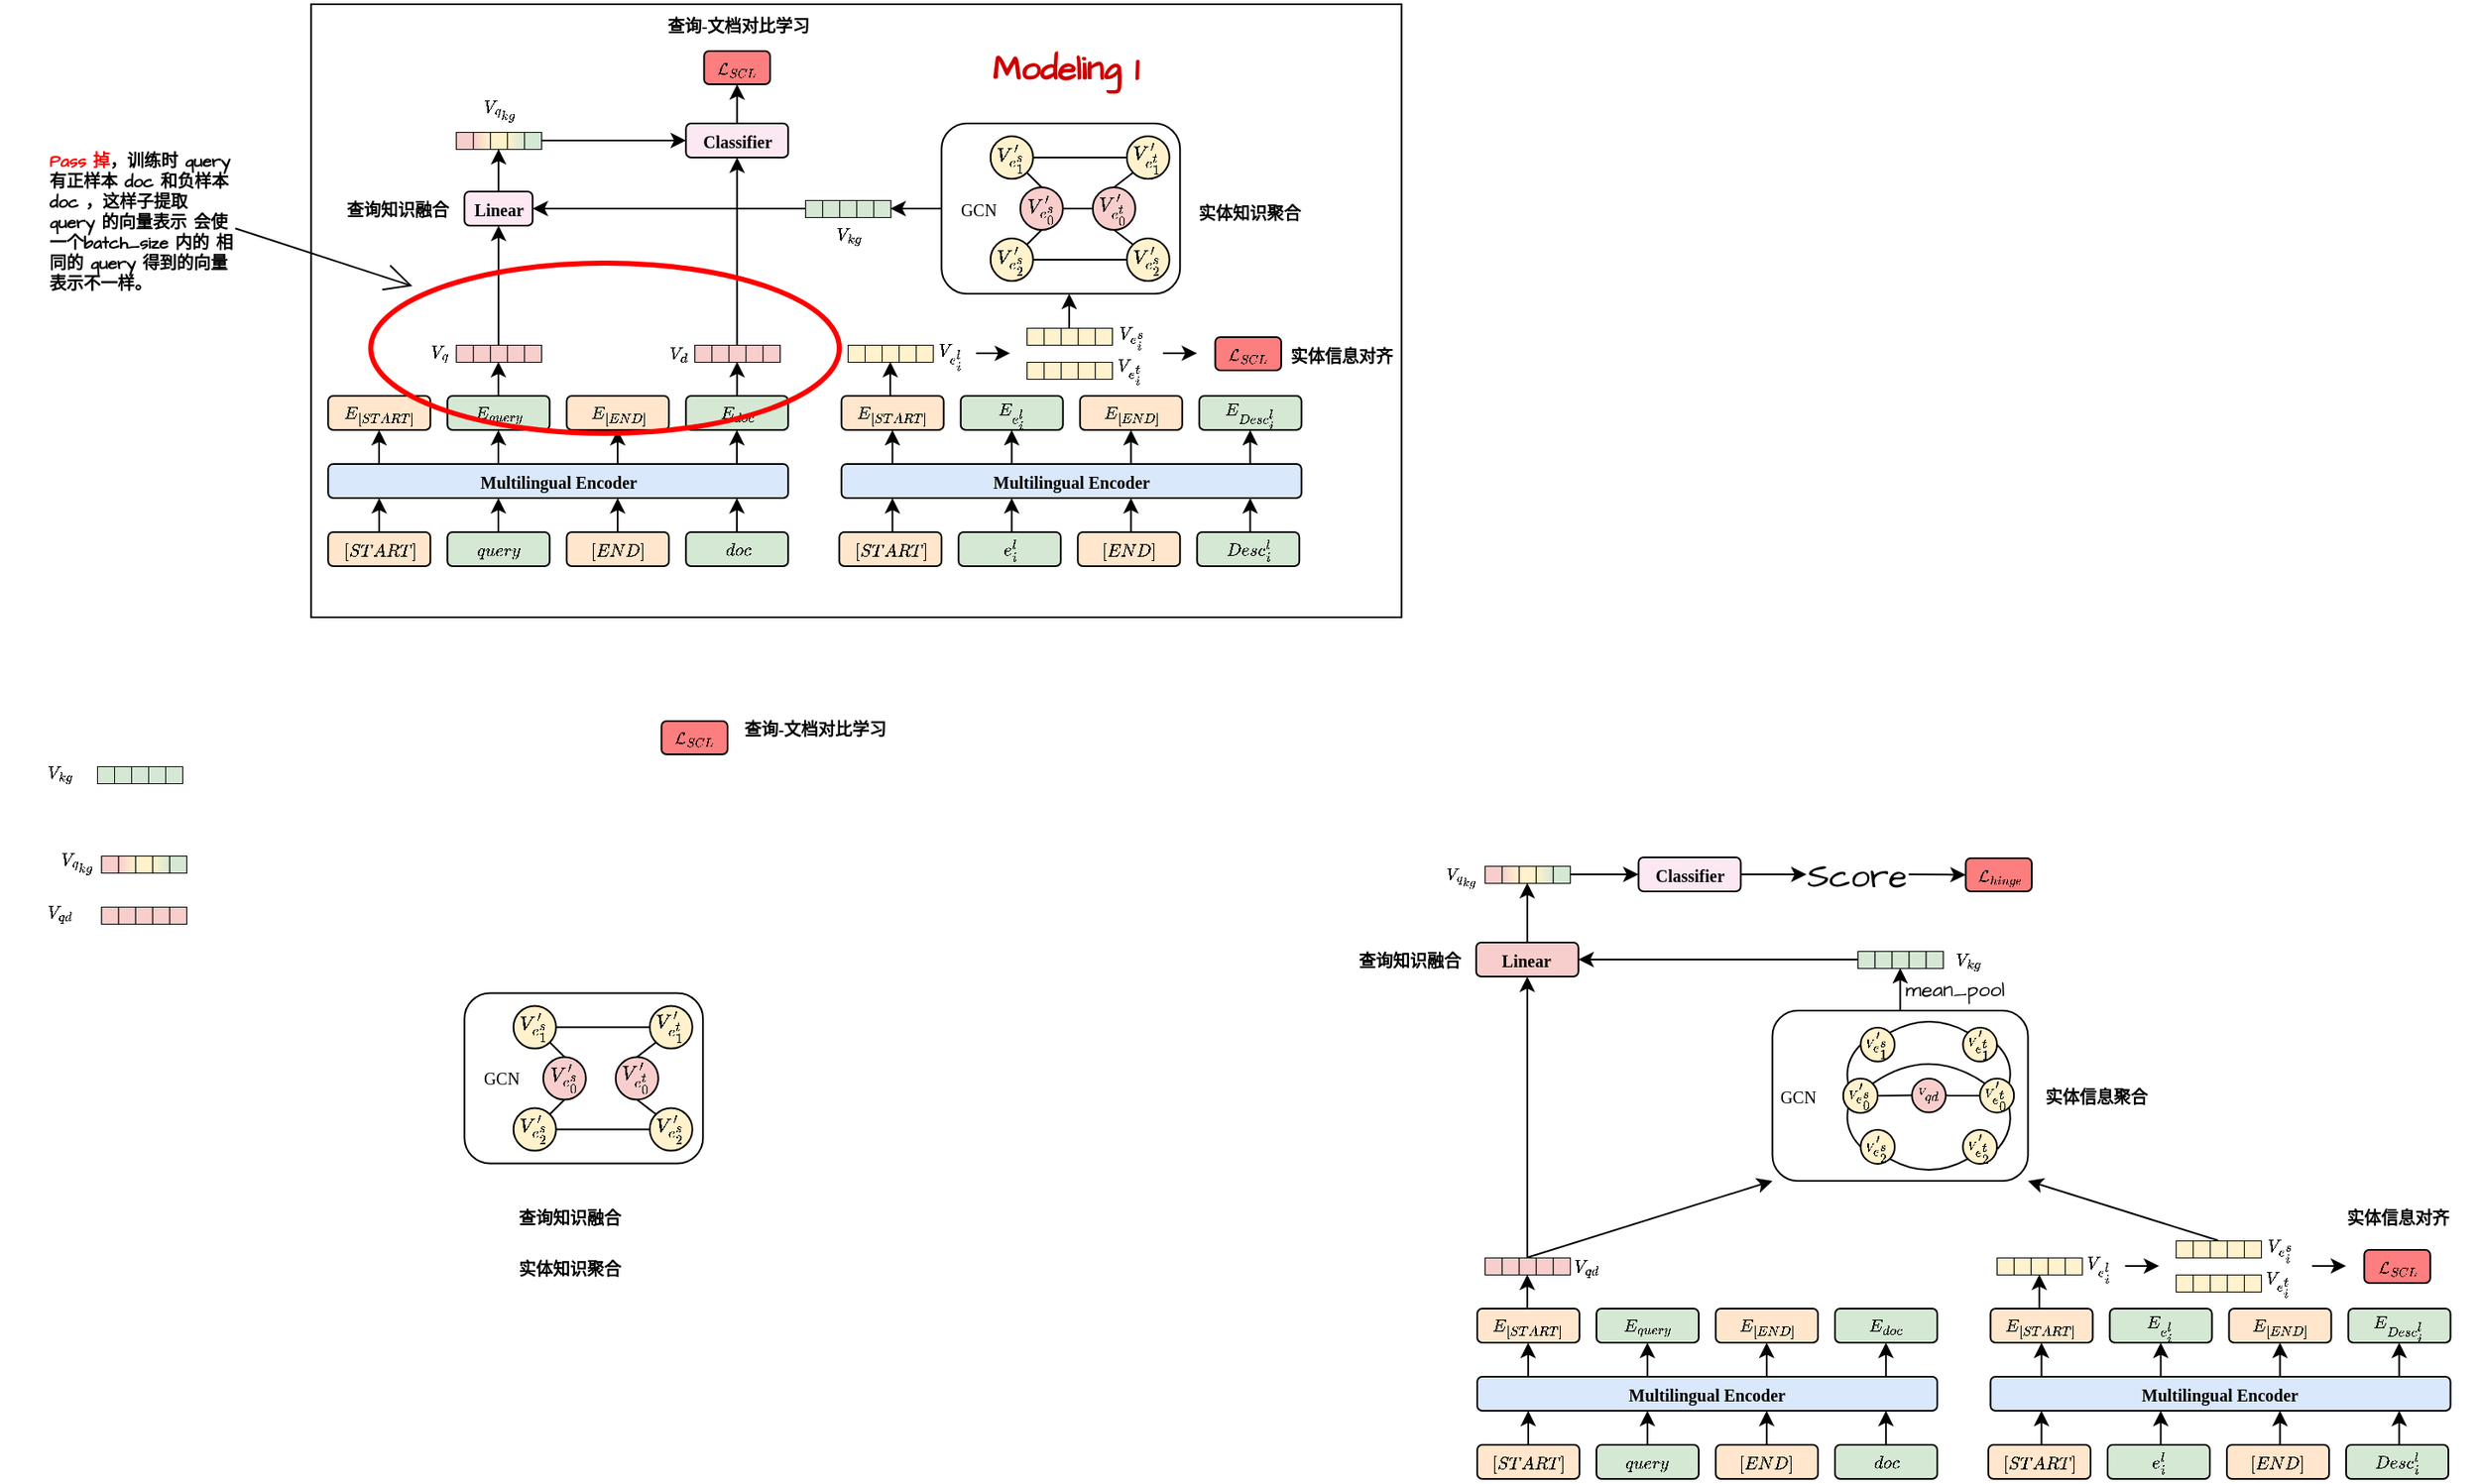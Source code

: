 <mxfile version="24.7.17">
  <diagram name="第 1 页" id="L1UBc1Alc3zRV2Kh3hfA">
    <mxGraphModel dx="3353" dy="1335" grid="1" gridSize="10" guides="1" tooltips="1" connect="1" arrows="1" fold="1" page="1" pageScale="1" pageWidth="827" pageHeight="1169" background="none" math="1" shadow="0">
      <root>
        <mxCell id="0" />
        <mxCell id="1" parent="0" />
        <mxCell id="D4baKiMUDy_573Tu_EqT-2" value="" style="rounded=0;whiteSpace=wrap;html=1;fontFamily=Architects Daughter;fontSource=https%3A%2F%2Ffonts.googleapis.com%2Fcss%3Ffamily%3DArchitects%2BDaughter;fillColor=none;" parent="1" vertex="1">
          <mxGeometry x="-644.38" y="22.5" width="640" height="360" as="geometry" />
        </mxCell>
        <mxCell id="JLAUi0GntHjrfKxhLljm-36" value="" style="rounded=1;whiteSpace=wrap;html=1;fontSize=10;strokeColor=#000000;" parent="1" vertex="1">
          <mxGeometry x="-274.38" y="92.5" width="140" height="100" as="geometry" />
        </mxCell>
        <mxCell id="00YW8O4VE84rYc5c044Y-1" value="\([START]\)" style="rounded=1;whiteSpace=wrap;html=1;fontFamily=Comic Sans MS;fillColor=#ffe6cc;strokeColor=#000000;fontStyle=1;fontSize=10;" parent="1" vertex="1">
          <mxGeometry x="-634.38" y="332.5" width="60" height="20" as="geometry" />
        </mxCell>
        <mxCell id="00YW8O4VE84rYc5c044Y-3" value="\(query\)" style="rounded=1;whiteSpace=wrap;html=1;fontFamily=Comic Sans MS;fillColor=#d5e8d4;strokeColor=#000000;fontStyle=1;fontSize=10;" parent="1" vertex="1">
          <mxGeometry x="-564.38" y="332.5" width="60" height="20" as="geometry" />
        </mxCell>
        <mxCell id="00YW8O4VE84rYc5c044Y-4" value="\([END]\)" style="rounded=1;whiteSpace=wrap;html=1;fontFamily=Comic Sans MS;fillColor=#ffe6cc;strokeColor=#000000;fontStyle=1;fontSize=10;" parent="1" vertex="1">
          <mxGeometry x="-494.38" y="332.5" width="60" height="20" as="geometry" />
        </mxCell>
        <mxCell id="00YW8O4VE84rYc5c044Y-5" value="\(doc\)" style="rounded=1;whiteSpace=wrap;html=1;fontFamily=Comic Sans MS;fillColor=#d5e8d4;strokeColor=#000000;fontStyle=1;fontSize=10;" parent="1" vertex="1">
          <mxGeometry x="-424.38" y="332.5" width="60" height="20" as="geometry" />
        </mxCell>
        <mxCell id="00YW8O4VE84rYc5c044Y-7" value="Multilingual Encoder" style="rounded=1;whiteSpace=wrap;html=1;fontStyle=1;fontFamily=Comic Sans MS;fillColor=#dae8fc;strokeColor=#000000;fontSize=10;" parent="1" vertex="1">
          <mxGeometry x="-634.38" y="292.5" width="270" height="20" as="geometry" />
        </mxCell>
        <mxCell id="00YW8O4VE84rYc5c044Y-8" value="\(E_{[START]}\)" style="rounded=1;whiteSpace=wrap;html=1;fontFamily=Comic Sans MS;fillColor=#ffe6cc;strokeColor=#000000;fontStyle=1;fontSize=10;" parent="1" vertex="1">
          <mxGeometry x="-634.38" y="252.5" width="60" height="20" as="geometry" />
        </mxCell>
        <mxCell id="JLAUi0GntHjrfKxhLljm-17" style="edgeStyle=orthogonalEdgeStyle;rounded=0;orthogonalLoop=1;jettySize=auto;html=1;fontSize=10;horizontal=1;arcSize=20;curved=0;strokeColor=#000000;" parent="1" edge="1">
          <mxGeometry relative="1" as="geometry">
            <mxPoint x="-604.43" y="332.5" as="sourcePoint" />
            <mxPoint x="-604.43" y="312.5" as="targetPoint" />
            <Array as="points">
              <mxPoint x="-604.31" y="332.5" />
              <mxPoint x="-604.31" y="332.5" />
            </Array>
          </mxGeometry>
        </mxCell>
        <mxCell id="00YW8O4VE84rYc5c044Y-9" value="\(E_{query}\)" style="rounded=1;whiteSpace=wrap;html=1;fontFamily=Comic Sans MS;fillColor=#d5e8d4;strokeColor=#000000;fontStyle=1;fontSize=10;" parent="1" vertex="1">
          <mxGeometry x="-564.38" y="252.5" width="60" height="20" as="geometry" />
        </mxCell>
        <mxCell id="00YW8O4VE84rYc5c044Y-10" value="\(E_{[END]}\)" style="rounded=1;whiteSpace=wrap;html=1;fontFamily=Comic Sans MS;fillColor=#ffe6cc;strokeColor=#000000;fontStyle=1;fontSize=10;" parent="1" vertex="1">
          <mxGeometry x="-494.38" y="252.5" width="60" height="20" as="geometry" />
        </mxCell>
        <mxCell id="JLAUi0GntHjrfKxhLljm-16" style="edgeStyle=orthogonalEdgeStyle;rounded=0;orthogonalLoop=1;jettySize=auto;html=1;" parent="1" edge="1">
          <mxGeometry relative="1" as="geometry">
            <mxPoint x="-394.38" y="254.5" as="sourcePoint" />
            <mxPoint x="-394.38" y="232.5" as="targetPoint" />
          </mxGeometry>
        </mxCell>
        <mxCell id="00YW8O4VE84rYc5c044Y-11" value="\(E_{doc}\)" style="rounded=1;whiteSpace=wrap;html=1;fontFamily=Comic Sans MS;fillColor=#d5e8d4;strokeColor=#000000;fontStyle=1;fontSize=10;" parent="1" vertex="1">
          <mxGeometry x="-424.38" y="252.5" width="60" height="20" as="geometry" />
        </mxCell>
        <mxCell id="u_teqyKR-DDrm2SzD53O-113" style="edgeStyle=none;curved=1;rounded=0;orthogonalLoop=1;jettySize=auto;html=1;entryX=0.5;entryY=1;entryDx=0;entryDy=0;fontFamily=Architects Daughter;fontSource=https%3A%2F%2Ffonts.googleapis.com%2Fcss%3Ffamily%3DArchitects%2BDaughter;fontSize=16;startSize=6;endArrow=classic;endSize=6;sourcePerimeterSpacing=0;targetPerimeterSpacing=0;endFill=1;" parent="1" source="bGY2hs7u3ISQT8fnIvgC-23" target="u_teqyKR-DDrm2SzD53O-107" edge="1">
          <mxGeometry relative="1" as="geometry" />
        </mxCell>
        <mxCell id="bGY2hs7u3ISQT8fnIvgC-23" value="&lt;font face=&quot;Comic Sans MS&quot;&gt;Classifier&lt;/font&gt;" style="rounded=1;whiteSpace=wrap;html=1;fontFamily=Comic Sans MS;fontStyle=1;fillColor=#fce8f2;strokeColor=#000000;gradientColor=none;fontSize=10;" parent="1" vertex="1">
          <mxGeometry x="-424.38" y="92.5" width="60" height="20" as="geometry" />
        </mxCell>
        <mxCell id="D4baKiMUDy_573Tu_EqT-58" style="edgeStyle=none;curved=1;rounded=0;orthogonalLoop=1;jettySize=auto;html=1;fontFamily=Architects Daughter;fontSource=https%3A%2F%2Ffonts.googleapis.com%2Fcss%3Ffamily%3DArchitects%2BDaughter;fontSize=16;startSize=6;endArrow=classic;endSize=6;sourcePerimeterSpacing=0;targetPerimeterSpacing=0;entryX=0.5;entryY=1;entryDx=0;entryDy=0;endFill=1;" parent="1" source="bGY2hs7u3ISQT8fnIvgC-26" target="D4baKiMUDy_573Tu_EqT-53" edge="1">
          <mxGeometry relative="1" as="geometry">
            <mxPoint x="99.1" y="548.5" as="targetPoint" />
          </mxGeometry>
        </mxCell>
        <mxCell id="bGY2hs7u3ISQT8fnIvgC-26" value="Linear" style="rounded=1;whiteSpace=wrap;html=1;fontFamily=Comic Sans MS;fillColor=#f8cecc;strokeColor=#000000;fontStyle=1;fontSize=10;" parent="1" vertex="1">
          <mxGeometry x="39.41" y="573.5" width="60" height="20" as="geometry" />
        </mxCell>
        <mxCell id="JLAUi0GntHjrfKxhLljm-2" value="\([START]\)" style="rounded=1;whiteSpace=wrap;html=1;fontFamily=Comic Sans MS;fillColor=#ffe6cc;strokeColor=#000000;fontStyle=1;fontSize=10;" parent="1" vertex="1">
          <mxGeometry x="-334.38" y="332.5" width="60" height="20" as="geometry" />
        </mxCell>
        <mxCell id="JLAUi0GntHjrfKxhLljm-3" value="\(e^{l}_{i}\)" style="rounded=1;whiteSpace=wrap;html=1;fontFamily=Comic Sans MS;fillColor=#d5e8d4;strokeColor=#000000;fontStyle=1;fontSize=10;" parent="1" vertex="1">
          <mxGeometry x="-264.38" y="332.5" width="60" height="20" as="geometry" />
        </mxCell>
        <mxCell id="JLAUi0GntHjrfKxhLljm-4" value="\([END]\)" style="rounded=1;whiteSpace=wrap;html=1;fontFamily=Comic Sans MS;fillColor=#ffe6cc;strokeColor=#000000;fontStyle=1;fontSize=10;" parent="1" vertex="1">
          <mxGeometry x="-194.38" y="332.5" width="60" height="20" as="geometry" />
        </mxCell>
        <mxCell id="JLAUi0GntHjrfKxhLljm-5" value="\(Desc^{l}_{i}\)" style="rounded=1;whiteSpace=wrap;html=1;fontFamily=Comic Sans MS;fillColor=#d5e8d4;strokeColor=#000000;fontStyle=1;fontSize=10;" parent="1" vertex="1">
          <mxGeometry x="-124.38" y="332.5" width="60" height="20" as="geometry" />
        </mxCell>
        <mxCell id="JLAUi0GntHjrfKxhLljm-6" value="Multilingual Encoder" style="rounded=1;whiteSpace=wrap;html=1;fontStyle=1;fontFamily=Comic Sans MS;fillColor=#dae8fc;strokeColor=#000000;fontSize=10;" parent="1" vertex="1">
          <mxGeometry x="-333.13" y="292.5" width="270" height="20" as="geometry" />
        </mxCell>
        <mxCell id="JLAUi0GntHjrfKxhLljm-7" value="\(E_{[START]}\)" style="rounded=1;whiteSpace=wrap;html=1;fontFamily=Comic Sans MS;fillColor=#ffe6cc;strokeColor=#000000;fontStyle=1;fontSize=10;" parent="1" vertex="1">
          <mxGeometry x="-333.13" y="252.5" width="60" height="20" as="geometry" />
        </mxCell>
        <mxCell id="JLAUi0GntHjrfKxhLljm-8" value="\(E_{e^{l}_{i}}\)" style="rounded=1;whiteSpace=wrap;html=1;fontFamily=Comic Sans MS;fillColor=#d5e8d4;strokeColor=#000000;fontStyle=1;fontSize=10;" parent="1" vertex="1">
          <mxGeometry x="-263.13" y="252.5" width="60" height="20" as="geometry" />
        </mxCell>
        <mxCell id="JLAUi0GntHjrfKxhLljm-9" value="\(E_{[END]}\)" style="rounded=1;whiteSpace=wrap;html=1;fontFamily=Comic Sans MS;fillColor=#ffe6cc;strokeColor=#000000;fontStyle=1;fontSize=10;" parent="1" vertex="1">
          <mxGeometry x="-193.13" y="252.5" width="60" height="20" as="geometry" />
        </mxCell>
        <mxCell id="JLAUi0GntHjrfKxhLljm-10" value="\(E_{Desc^{l}_{i}}\)" style="rounded=1;whiteSpace=wrap;html=1;fontFamily=Comic Sans MS;fillColor=#d5e8d4;strokeColor=#000000;fontStyle=1;fontSize=10;" parent="1" vertex="1">
          <mxGeometry x="-123.13" y="252.5" width="60" height="20" as="geometry" />
        </mxCell>
        <mxCell id="JLAUi0GntHjrfKxhLljm-27" style="rounded=0;orthogonalLoop=1;jettySize=auto;html=1;entryX=0;entryY=0.5;entryDx=0;entryDy=0;startArrow=none;startFill=0;endArrow=none;endFill=0;fontSize=10;strokeColor=#000000;" parent="1" source="JLAUi0GntHjrfKxhLljm-19" target="JLAUi0GntHjrfKxhLljm-20" edge="1">
          <mxGeometry relative="1" as="geometry" />
        </mxCell>
        <mxCell id="JLAUi0GntHjrfKxhLljm-28" style="rounded=0;orthogonalLoop=1;jettySize=auto;html=1;exitX=0.5;exitY=0;exitDx=0;exitDy=0;entryX=1;entryY=1;entryDx=0;entryDy=0;endArrow=none;endFill=0;fontSize=10;strokeColor=#000000;" parent="1" source="JLAUi0GntHjrfKxhLljm-19" target="JLAUi0GntHjrfKxhLljm-21" edge="1">
          <mxGeometry relative="1" as="geometry" />
        </mxCell>
        <mxCell id="JLAUi0GntHjrfKxhLljm-29" style="rounded=0;orthogonalLoop=1;jettySize=auto;html=1;entryX=1;entryY=0;entryDx=0;entryDy=0;endArrow=none;endFill=0;exitX=0.5;exitY=1;exitDx=0;exitDy=0;fontSize=10;strokeColor=#000000;" parent="1" source="JLAUi0GntHjrfKxhLljm-19" target="JLAUi0GntHjrfKxhLljm-22" edge="1">
          <mxGeometry relative="1" as="geometry" />
        </mxCell>
        <mxCell id="JLAUi0GntHjrfKxhLljm-19" value="\(V^{\prime}_{e^{s}_{0}}\)" style="ellipse;whiteSpace=wrap;html=1;aspect=fixed;fillColor=#f8cecc;strokeColor=#000000;fontSize=10;" parent="1" vertex="1">
          <mxGeometry x="-228.13" y="130" width="25" height="25" as="geometry" />
        </mxCell>
        <mxCell id="JLAUi0GntHjrfKxhLljm-31" style="rounded=0;orthogonalLoop=1;jettySize=auto;html=1;entryX=0;entryY=1;entryDx=0;entryDy=0;endArrow=none;endFill=0;exitX=0.5;exitY=0;exitDx=0;exitDy=0;fontSize=10;strokeColor=#000000;" parent="1" source="JLAUi0GntHjrfKxhLljm-20" target="JLAUi0GntHjrfKxhLljm-24" edge="1">
          <mxGeometry relative="1" as="geometry" />
        </mxCell>
        <mxCell id="JLAUi0GntHjrfKxhLljm-32" style="rounded=0;orthogonalLoop=1;jettySize=auto;html=1;exitX=0.5;exitY=1;exitDx=0;exitDy=0;entryX=0;entryY=0;entryDx=0;entryDy=0;endArrow=none;endFill=0;fontSize=10;strokeColor=#000000;" parent="1" source="JLAUi0GntHjrfKxhLljm-20" target="JLAUi0GntHjrfKxhLljm-25" edge="1">
          <mxGeometry relative="1" as="geometry" />
        </mxCell>
        <mxCell id="JLAUi0GntHjrfKxhLljm-20" value="\(V^{\prime}_{e^{t}_{0}}\)" style="ellipse;whiteSpace=wrap;html=1;aspect=fixed;fillColor=#f8cecc;strokeColor=#000000;fontSize=10;" parent="1" vertex="1">
          <mxGeometry x="-185.63" y="130" width="25" height="25" as="geometry" />
        </mxCell>
        <mxCell id="JLAUi0GntHjrfKxhLljm-34" style="rounded=0;orthogonalLoop=1;jettySize=auto;html=1;entryX=0;entryY=0.5;entryDx=0;entryDy=0;endArrow=none;endFill=0;fontSize=10;strokeColor=#000000;" parent="1" source="JLAUi0GntHjrfKxhLljm-21" target="JLAUi0GntHjrfKxhLljm-24" edge="1">
          <mxGeometry relative="1" as="geometry" />
        </mxCell>
        <mxCell id="JLAUi0GntHjrfKxhLljm-21" value="\(V^{\prime}_{e^{s}_{1}}\)" style="ellipse;whiteSpace=wrap;html=1;aspect=fixed;fillColor=#fff2cc;strokeColor=#000000;fontSize=10;" parent="1" vertex="1">
          <mxGeometry x="-245.63" y="100" width="25" height="25" as="geometry" />
        </mxCell>
        <mxCell id="JLAUi0GntHjrfKxhLljm-35" style="rounded=0;orthogonalLoop=1;jettySize=auto;html=1;entryX=0;entryY=0.5;entryDx=0;entryDy=0;endArrow=none;endFill=0;fontSize=10;strokeColor=#000000;" parent="1" source="JLAUi0GntHjrfKxhLljm-22" target="JLAUi0GntHjrfKxhLljm-25" edge="1">
          <mxGeometry relative="1" as="geometry" />
        </mxCell>
        <mxCell id="JLAUi0GntHjrfKxhLljm-22" value="\(V^{\prime}_{e^{s}_{2}}\)" style="ellipse;whiteSpace=wrap;html=1;aspect=fixed;fillColor=#fff2cc;strokeColor=#000000;fontSize=10;" parent="1" vertex="1">
          <mxGeometry x="-245.63" y="160" width="25" height="25" as="geometry" />
        </mxCell>
        <mxCell id="JLAUi0GntHjrfKxhLljm-24" value="\(V^{\prime}_{e^{t}_{1}}\)" style="ellipse;whiteSpace=wrap;html=1;aspect=fixed;fillColor=#fff2cc;strokeColor=#000000;fontSize=10;" parent="1" vertex="1">
          <mxGeometry x="-165.63" y="100" width="25" height="25" as="geometry" />
        </mxCell>
        <mxCell id="JLAUi0GntHjrfKxhLljm-25" value="\(V^{\prime}_{e^{s}_{2}}\)" style="ellipse;whiteSpace=wrap;html=1;aspect=fixed;fillColor=#fff2cc;strokeColor=#000000;fontSize=10;" parent="1" vertex="1">
          <mxGeometry x="-165.63" y="160" width="25" height="25" as="geometry" />
        </mxCell>
        <mxCell id="JLAUi0GntHjrfKxhLljm-37" value="GCN" style="text;html=1;align=center;verticalAlign=middle;resizable=0;points=[];autosize=1;strokeColor=none;fillColor=none;fontFamily=Comic Sans MS;fontSize=10;" parent="1" vertex="1">
          <mxGeometry x="-273.13" y="127.5" width="40" height="30" as="geometry" />
        </mxCell>
        <mxCell id="u_teqyKR-DDrm2SzD53O-111" style="edgeStyle=none;curved=1;rounded=0;orthogonalLoop=1;jettySize=auto;html=1;entryX=0.5;entryY=1;entryDx=0;entryDy=0;fontFamily=Architects Daughter;fontSource=https%3A%2F%2Ffonts.googleapis.com%2Fcss%3Ffamily%3DArchitects%2BDaughter;fontSize=16;startSize=6;endArrow=classic;endSize=6;sourcePerimeterSpacing=0;targetPerimeterSpacing=0;endFill=1;" parent="1" source="JLAUi0GntHjrfKxhLljm-54" target="u_teqyKR-DDrm2SzD53O-40" edge="1">
          <mxGeometry relative="1" as="geometry" />
        </mxCell>
        <mxCell id="JLAUi0GntHjrfKxhLljm-54" value="Linear" style="rounded=1;whiteSpace=wrap;html=1;fontFamily=Comic Sans MS;fontStyle=1;fillColor=#fce8f2;strokeColor=#000000;fontSize=10;" parent="1" vertex="1">
          <mxGeometry x="-554.38" y="132.5" width="40" height="20" as="geometry" />
        </mxCell>
        <mxCell id="JLAUi0GntHjrfKxhLljm-59" value="" style="endArrow=classic;html=1;rounded=0;exitX=-0.004;exitY=0.821;exitDx=0;exitDy=0;exitPerimeter=0;fontSize=10;strokeColor=#000000;" parent="1" edge="1">
          <mxGeometry width="50" height="50" relative="1" as="geometry">
            <mxPoint x="-274.38" y="142.495" as="sourcePoint" />
            <mxPoint x="-304.38" y="142.5" as="targetPoint" />
          </mxGeometry>
        </mxCell>
        <mxCell id="u_teqyKR-DDrm2SzD53O-10" value="" style="group;fillColor=#f8cecc;strokeColor=#000000;strokeWidth=0.5;" parent="1" vertex="1" connectable="0">
          <mxGeometry x="-419.38" y="222.5" width="50" height="10" as="geometry" />
        </mxCell>
        <mxCell id="u_teqyKR-DDrm2SzD53O-4" value="" style="rounded=0;whiteSpace=wrap;html=1;fontFamily=Architects Daughter;fontSource=https%3A%2F%2Ffonts.googleapis.com%2Fcss%3Ffamily%3DArchitects%2BDaughter;fillColor=#f8cecc;strokeColor=#000000;strokeWidth=0.5;" parent="u_teqyKR-DDrm2SzD53O-10" vertex="1">
          <mxGeometry width="10" height="10" as="geometry" />
        </mxCell>
        <mxCell id="u_teqyKR-DDrm2SzD53O-5" value="" style="rounded=0;whiteSpace=wrap;html=1;fontFamily=Architects Daughter;fontSource=https%3A%2F%2Ffonts.googleapis.com%2Fcss%3Ffamily%3DArchitects%2BDaughter;fillColor=#f8cecc;strokeColor=#000000;strokeWidth=0.5;" parent="u_teqyKR-DDrm2SzD53O-10" vertex="1">
          <mxGeometry x="10" width="10" height="10" as="geometry" />
        </mxCell>
        <mxCell id="u_teqyKR-DDrm2SzD53O-110" style="edgeStyle=none;curved=1;rounded=0;orthogonalLoop=1;jettySize=auto;html=1;fontFamily=Architects Daughter;fontSource=https%3A%2F%2Ffonts.googleapis.com%2Fcss%3Ffamily%3DArchitects%2BDaughter;fontSize=16;startSize=6;endArrow=classic;endSize=6;sourcePerimeterSpacing=0;targetPerimeterSpacing=0;exitX=0.5;exitY=0;exitDx=0;exitDy=0;endFill=1;" parent="u_teqyKR-DDrm2SzD53O-10" source="u_teqyKR-DDrm2SzD53O-6" edge="1">
          <mxGeometry relative="1" as="geometry">
            <mxPoint x="25" y="-110" as="targetPoint" />
          </mxGeometry>
        </mxCell>
        <mxCell id="u_teqyKR-DDrm2SzD53O-6" value="" style="rounded=0;whiteSpace=wrap;html=1;fontFamily=Architects Daughter;fontSource=https%3A%2F%2Ffonts.googleapis.com%2Fcss%3Ffamily%3DArchitects%2BDaughter;fillColor=#f8cecc;strokeColor=#000000;strokeWidth=0.5;" parent="u_teqyKR-DDrm2SzD53O-10" vertex="1">
          <mxGeometry x="20" width="10" height="10" as="geometry" />
        </mxCell>
        <mxCell id="u_teqyKR-DDrm2SzD53O-7" value="" style="rounded=0;whiteSpace=wrap;html=1;fontFamily=Architects Daughter;fontSource=https%3A%2F%2Ffonts.googleapis.com%2Fcss%3Ffamily%3DArchitects%2BDaughter;fillColor=#f8cecc;strokeColor=#000000;strokeWidth=0.5;" parent="u_teqyKR-DDrm2SzD53O-10" vertex="1">
          <mxGeometry x="30" width="10" height="10" as="geometry" />
        </mxCell>
        <mxCell id="u_teqyKR-DDrm2SzD53O-8" value="" style="rounded=0;whiteSpace=wrap;html=1;fontFamily=Architects Daughter;fontSource=https%3A%2F%2Ffonts.googleapis.com%2Fcss%3Ffamily%3DArchitects%2BDaughter;fillColor=#f8cecc;strokeColor=#000000;strokeWidth=0.5;" parent="u_teqyKR-DDrm2SzD53O-10" vertex="1">
          <mxGeometry x="40" width="10" height="10" as="geometry" />
        </mxCell>
        <mxCell id="u_teqyKR-DDrm2SzD53O-18" value="" style="group;fillColor=#fff2cc;strokeColor=#000000;strokeWidth=0.5;" parent="1" vertex="1" connectable="0">
          <mxGeometry x="-329.5" y="222.5" width="50" height="10" as="geometry" />
        </mxCell>
        <mxCell id="u_teqyKR-DDrm2SzD53O-19" value="" style="rounded=0;whiteSpace=wrap;html=1;fontFamily=Architects Daughter;fontSource=https%3A%2F%2Ffonts.googleapis.com%2Fcss%3Ffamily%3DArchitects%2BDaughter;fillColor=#fff2cc;strokeColor=#000000;strokeWidth=0.5;" parent="u_teqyKR-DDrm2SzD53O-18" vertex="1">
          <mxGeometry width="10" height="10" as="geometry" />
        </mxCell>
        <mxCell id="u_teqyKR-DDrm2SzD53O-20" value="" style="rounded=0;whiteSpace=wrap;html=1;fontFamily=Architects Daughter;fontSource=https%3A%2F%2Ffonts.googleapis.com%2Fcss%3Ffamily%3DArchitects%2BDaughter;fillColor=#fff2cc;strokeColor=#000000;strokeWidth=0.5;" parent="u_teqyKR-DDrm2SzD53O-18" vertex="1">
          <mxGeometry x="10" width="10" height="10" as="geometry" />
        </mxCell>
        <mxCell id="u_teqyKR-DDrm2SzD53O-21" value="" style="rounded=0;whiteSpace=wrap;html=1;fontFamily=Architects Daughter;fontSource=https%3A%2F%2Ffonts.googleapis.com%2Fcss%3Ffamily%3DArchitects%2BDaughter;fillColor=#fff2cc;strokeColor=#000000;strokeWidth=0.5;" parent="u_teqyKR-DDrm2SzD53O-18" vertex="1">
          <mxGeometry x="20" width="10" height="10" as="geometry" />
        </mxCell>
        <mxCell id="u_teqyKR-DDrm2SzD53O-22" value="" style="rounded=0;whiteSpace=wrap;html=1;fontFamily=Architects Daughter;fontSource=https%3A%2F%2Ffonts.googleapis.com%2Fcss%3Ffamily%3DArchitects%2BDaughter;fillColor=#fff2cc;strokeColor=#000000;strokeWidth=0.5;" parent="u_teqyKR-DDrm2SzD53O-18" vertex="1">
          <mxGeometry x="30" width="10" height="10" as="geometry" />
        </mxCell>
        <mxCell id="u_teqyKR-DDrm2SzD53O-23" value="" style="rounded=0;whiteSpace=wrap;html=1;fontFamily=Architects Daughter;fontSource=https%3A%2F%2Ffonts.googleapis.com%2Fcss%3Ffamily%3DArchitects%2BDaughter;fillColor=#fff2cc;strokeColor=#000000;strokeWidth=0.5;" parent="u_teqyKR-DDrm2SzD53O-18" vertex="1">
          <mxGeometry x="40" width="10" height="10" as="geometry" />
        </mxCell>
        <mxCell id="u_teqyKR-DDrm2SzD53O-25" value="" style="group;fillColor=#fff2cc;strokeColor=#000000;strokeWidth=0.5;" parent="1" vertex="1" connectable="0">
          <mxGeometry x="-224.38" y="212.5" width="50" height="10" as="geometry" />
        </mxCell>
        <mxCell id="u_teqyKR-DDrm2SzD53O-26" value="" style="rounded=0;whiteSpace=wrap;html=1;fontFamily=Architects Daughter;fontSource=https%3A%2F%2Ffonts.googleapis.com%2Fcss%3Ffamily%3DArchitects%2BDaughter;fillColor=#fff2cc;strokeColor=#000000;strokeWidth=0.5;" parent="u_teqyKR-DDrm2SzD53O-25" vertex="1">
          <mxGeometry width="10" height="10" as="geometry" />
        </mxCell>
        <mxCell id="u_teqyKR-DDrm2SzD53O-27" value="" style="rounded=0;whiteSpace=wrap;html=1;fontFamily=Architects Daughter;fontSource=https%3A%2F%2Ffonts.googleapis.com%2Fcss%3Ffamily%3DArchitects%2BDaughter;fillColor=#fff2cc;strokeColor=#000000;strokeWidth=0.5;" parent="u_teqyKR-DDrm2SzD53O-25" vertex="1">
          <mxGeometry x="10" width="10" height="10" as="geometry" />
        </mxCell>
        <mxCell id="u_teqyKR-DDrm2SzD53O-28" value="" style="rounded=0;whiteSpace=wrap;html=1;fontFamily=Architects Daughter;fontSource=https%3A%2F%2Ffonts.googleapis.com%2Fcss%3Ffamily%3DArchitects%2BDaughter;fillColor=#fff2cc;strokeColor=#000000;strokeWidth=0.5;" parent="u_teqyKR-DDrm2SzD53O-25" vertex="1">
          <mxGeometry x="20" width="10" height="10" as="geometry" />
        </mxCell>
        <mxCell id="u_teqyKR-DDrm2SzD53O-29" value="" style="rounded=0;whiteSpace=wrap;html=1;fontFamily=Architects Daughter;fontSource=https%3A%2F%2Ffonts.googleapis.com%2Fcss%3Ffamily%3DArchitects%2BDaughter;fillColor=#fff2cc;strokeColor=#000000;strokeWidth=0.5;" parent="u_teqyKR-DDrm2SzD53O-25" vertex="1">
          <mxGeometry x="30" width="10" height="10" as="geometry" />
        </mxCell>
        <mxCell id="u_teqyKR-DDrm2SzD53O-30" value="" style="rounded=0;whiteSpace=wrap;html=1;fontFamily=Architects Daughter;fontSource=https%3A%2F%2Ffonts.googleapis.com%2Fcss%3Ffamily%3DArchitects%2BDaughter;fillColor=#fff2cc;strokeColor=#000000;strokeWidth=0.5;" parent="u_teqyKR-DDrm2SzD53O-25" vertex="1">
          <mxGeometry x="40" width="10" height="10" as="geometry" />
        </mxCell>
        <mxCell id="u_teqyKR-DDrm2SzD53O-31" value="" style="group;fillColor=#d5e8d4;strokeColor=#000000;strokeWidth=0.5;" parent="1" vertex="1" connectable="0">
          <mxGeometry x="-354.38" y="137.5" width="50" height="10" as="geometry" />
        </mxCell>
        <mxCell id="u_teqyKR-DDrm2SzD53O-32" value="" style="rounded=0;whiteSpace=wrap;html=1;fontFamily=Architects Daughter;fontSource=https%3A%2F%2Ffonts.googleapis.com%2Fcss%3Ffamily%3DArchitects%2BDaughter;fillColor=#d5e8d4;strokeColor=#000000;strokeWidth=0.5;" parent="u_teqyKR-DDrm2SzD53O-31" vertex="1">
          <mxGeometry width="10" height="10" as="geometry" />
        </mxCell>
        <mxCell id="u_teqyKR-DDrm2SzD53O-33" value="" style="rounded=0;whiteSpace=wrap;html=1;fontFamily=Architects Daughter;fontSource=https%3A%2F%2Ffonts.googleapis.com%2Fcss%3Ffamily%3DArchitects%2BDaughter;fillColor=#d5e8d4;strokeColor=#000000;strokeWidth=0.5;" parent="u_teqyKR-DDrm2SzD53O-31" vertex="1">
          <mxGeometry x="10" width="10" height="10" as="geometry" />
        </mxCell>
        <mxCell id="u_teqyKR-DDrm2SzD53O-34" value="" style="rounded=0;whiteSpace=wrap;html=1;fontFamily=Architects Daughter;fontSource=https%3A%2F%2Ffonts.googleapis.com%2Fcss%3Ffamily%3DArchitects%2BDaughter;fillColor=#d5e8d4;strokeColor=#000000;strokeWidth=0.5;" parent="u_teqyKR-DDrm2SzD53O-31" vertex="1">
          <mxGeometry x="20" width="10" height="10" as="geometry" />
        </mxCell>
        <mxCell id="u_teqyKR-DDrm2SzD53O-35" value="" style="rounded=0;whiteSpace=wrap;html=1;fontFamily=Architects Daughter;fontSource=https%3A%2F%2Ffonts.googleapis.com%2Fcss%3Ffamily%3DArchitects%2BDaughter;fillColor=#d5e8d4;strokeColor=#000000;strokeWidth=0.5;" parent="u_teqyKR-DDrm2SzD53O-31" vertex="1">
          <mxGeometry x="30" width="10" height="10" as="geometry" />
        </mxCell>
        <mxCell id="u_teqyKR-DDrm2SzD53O-36" value="" style="rounded=0;whiteSpace=wrap;html=1;fontFamily=Architects Daughter;fontSource=https%3A%2F%2Ffonts.googleapis.com%2Fcss%3Ffamily%3DArchitects%2BDaughter;fillColor=#d5e8d4;strokeColor=#000000;strokeWidth=0.5;" parent="u_teqyKR-DDrm2SzD53O-31" vertex="1">
          <mxGeometry x="40" width="10" height="10" as="geometry" />
        </mxCell>
        <mxCell id="u_teqyKR-DDrm2SzD53O-37" value="" style="group;fillColor=#d5e8d4;strokeColor=#000000;strokeWidth=0.5;gradientDirection=east;" parent="1" vertex="1" connectable="0">
          <mxGeometry x="-559.38" y="97.5" width="50" height="10" as="geometry" />
        </mxCell>
        <mxCell id="u_teqyKR-DDrm2SzD53O-38" value="" style="rounded=0;whiteSpace=wrap;html=1;fontFamily=Architects Daughter;fontSource=https%3A%2F%2Ffonts.googleapis.com%2Fcss%3Ffamily%3DArchitects%2BDaughter;fillColor=#f8cecc;strokeColor=#000000;strokeWidth=0.5;gradientDirection=east;" parent="u_teqyKR-DDrm2SzD53O-37" vertex="1">
          <mxGeometry width="10" height="10" as="geometry" />
        </mxCell>
        <mxCell id="u_teqyKR-DDrm2SzD53O-39" value="" style="rounded=0;whiteSpace=wrap;html=1;fontFamily=Architects Daughter;fontSource=https%3A%2F%2Ffonts.googleapis.com%2Fcss%3Ffamily%3DArchitects%2BDaughter;fillColor=#f8cecc;strokeColor=#000000;strokeWidth=0.5;gradientColor=#fff2cc;gradientDirection=east;" parent="u_teqyKR-DDrm2SzD53O-37" vertex="1">
          <mxGeometry x="10" width="10" height="10" as="geometry" />
        </mxCell>
        <mxCell id="u_teqyKR-DDrm2SzD53O-40" value="" style="rounded=0;whiteSpace=wrap;html=1;fontFamily=Architects Daughter;fontSource=https%3A%2F%2Ffonts.googleapis.com%2Fcss%3Ffamily%3DArchitects%2BDaughter;fillColor=#fff2cc;strokeColor=#000000;strokeWidth=0.5;gradientDirection=east;" parent="u_teqyKR-DDrm2SzD53O-37" vertex="1">
          <mxGeometry x="20" width="10" height="10" as="geometry" />
        </mxCell>
        <mxCell id="u_teqyKR-DDrm2SzD53O-41" value="" style="rounded=0;whiteSpace=wrap;html=1;fontFamily=Architects Daughter;fontSource=https%3A%2F%2Ffonts.googleapis.com%2Fcss%3Ffamily%3DArchitects%2BDaughter;fillColor=#fff2cc;strokeColor=#000000;strokeWidth=0.5;gradientDirection=east;gradientColor=#d5e8d4;" parent="u_teqyKR-DDrm2SzD53O-37" vertex="1">
          <mxGeometry x="30" width="10" height="10" as="geometry" />
        </mxCell>
        <mxCell id="u_teqyKR-DDrm2SzD53O-42" value="" style="rounded=0;whiteSpace=wrap;html=1;fontFamily=Architects Daughter;fontSource=https%3A%2F%2Ffonts.googleapis.com%2Fcss%3Ffamily%3DArchitects%2BDaughter;fillColor=#d5e8d4;strokeColor=#000000;strokeWidth=0.5;gradientDirection=east;" parent="u_teqyKR-DDrm2SzD53O-37" vertex="1">
          <mxGeometry x="40" width="10" height="10" as="geometry" />
        </mxCell>
        <mxCell id="u_teqyKR-DDrm2SzD53O-51" style="edgeStyle=orthogonalEdgeStyle;rounded=0;orthogonalLoop=1;jettySize=auto;html=1;fontSize=10;horizontal=1;arcSize=20;curved=0;strokeColor=#000000;" parent="1" edge="1">
          <mxGeometry relative="1" as="geometry">
            <mxPoint x="-534.49" y="332.5" as="sourcePoint" />
            <mxPoint x="-534.49" y="312.5" as="targetPoint" />
            <Array as="points">
              <mxPoint x="-534.37" y="332.5" />
              <mxPoint x="-534.37" y="332.5" />
            </Array>
          </mxGeometry>
        </mxCell>
        <mxCell id="u_teqyKR-DDrm2SzD53O-52" style="edgeStyle=orthogonalEdgeStyle;rounded=0;orthogonalLoop=1;jettySize=auto;html=1;fontSize=10;horizontal=1;arcSize=20;curved=0;strokeColor=#000000;" parent="1" edge="1">
          <mxGeometry relative="1" as="geometry">
            <mxPoint x="-464.49" y="332.5" as="sourcePoint" />
            <mxPoint x="-464.49" y="312.5" as="targetPoint" />
            <Array as="points">
              <mxPoint x="-464.37" y="332.5" />
              <mxPoint x="-464.37" y="332.5" />
            </Array>
          </mxGeometry>
        </mxCell>
        <mxCell id="u_teqyKR-DDrm2SzD53O-53" style="edgeStyle=orthogonalEdgeStyle;rounded=0;orthogonalLoop=1;jettySize=auto;html=1;fontSize=10;horizontal=1;arcSize=20;curved=0;strokeColor=#000000;" parent="1" edge="1">
          <mxGeometry relative="1" as="geometry">
            <mxPoint x="-394.49" y="332.5" as="sourcePoint" />
            <mxPoint x="-394.49" y="312.5" as="targetPoint" />
            <Array as="points">
              <mxPoint x="-394.37" y="332.5" />
              <mxPoint x="-394.37" y="332.5" />
            </Array>
          </mxGeometry>
        </mxCell>
        <mxCell id="u_teqyKR-DDrm2SzD53O-54" style="edgeStyle=orthogonalEdgeStyle;rounded=0;orthogonalLoop=1;jettySize=auto;html=1;fontSize=10;horizontal=1;arcSize=20;curved=0;strokeColor=#000000;" parent="1" edge="1">
          <mxGeometry relative="1" as="geometry">
            <mxPoint x="-604.49" y="292.5" as="sourcePoint" />
            <mxPoint x="-604.49" y="272.5" as="targetPoint" />
            <Array as="points">
              <mxPoint x="-604.37" y="292.5" />
              <mxPoint x="-604.37" y="292.5" />
            </Array>
          </mxGeometry>
        </mxCell>
        <mxCell id="u_teqyKR-DDrm2SzD53O-55" style="edgeStyle=orthogonalEdgeStyle;rounded=0;orthogonalLoop=1;jettySize=auto;html=1;fontSize=10;horizontal=1;arcSize=20;curved=0;strokeColor=#000000;" parent="1" edge="1">
          <mxGeometry relative="1" as="geometry">
            <mxPoint x="-534.49" y="292.5" as="sourcePoint" />
            <mxPoint x="-534.49" y="272.5" as="targetPoint" />
            <Array as="points">
              <mxPoint x="-534.37" y="292.5" />
              <mxPoint x="-534.37" y="292.5" />
            </Array>
          </mxGeometry>
        </mxCell>
        <mxCell id="u_teqyKR-DDrm2SzD53O-56" style="edgeStyle=orthogonalEdgeStyle;rounded=0;orthogonalLoop=1;jettySize=auto;html=1;fontSize=10;horizontal=1;arcSize=20;curved=0;strokeColor=#000000;" parent="1" edge="1">
          <mxGeometry relative="1" as="geometry">
            <mxPoint x="-464.49" y="292.5" as="sourcePoint" />
            <mxPoint x="-464.49" y="272.5" as="targetPoint" />
            <Array as="points">
              <mxPoint x="-464.37" y="292.5" />
              <mxPoint x="-464.37" y="292.5" />
            </Array>
          </mxGeometry>
        </mxCell>
        <mxCell id="u_teqyKR-DDrm2SzD53O-57" style="edgeStyle=orthogonalEdgeStyle;rounded=0;orthogonalLoop=1;jettySize=auto;html=1;fontSize=10;horizontal=1;arcSize=20;curved=0;strokeColor=#000000;" parent="1" edge="1">
          <mxGeometry relative="1" as="geometry">
            <mxPoint x="-394.49" y="292.5" as="sourcePoint" />
            <mxPoint x="-394.49" y="272.5" as="targetPoint" />
            <Array as="points">
              <mxPoint x="-394.37" y="292.5" />
              <mxPoint x="-394.37" y="292.5" />
            </Array>
          </mxGeometry>
        </mxCell>
        <mxCell id="u_teqyKR-DDrm2SzD53O-58" style="edgeStyle=orthogonalEdgeStyle;rounded=0;orthogonalLoop=1;jettySize=auto;html=1;fontSize=10;horizontal=1;arcSize=20;curved=0;strokeColor=#000000;" parent="1" edge="1">
          <mxGeometry relative="1" as="geometry">
            <mxPoint x="-303.2" y="332.5" as="sourcePoint" />
            <mxPoint x="-303.2" y="312.5" as="targetPoint" />
            <Array as="points">
              <mxPoint x="-303.08" y="332.5" />
              <mxPoint x="-303.08" y="332.5" />
            </Array>
          </mxGeometry>
        </mxCell>
        <mxCell id="u_teqyKR-DDrm2SzD53O-59" style="edgeStyle=orthogonalEdgeStyle;rounded=0;orthogonalLoop=1;jettySize=auto;html=1;fontSize=10;horizontal=1;arcSize=20;curved=0;strokeColor=#000000;" parent="1" edge="1">
          <mxGeometry relative="1" as="geometry">
            <mxPoint x="-233.2" y="332.5" as="sourcePoint" />
            <mxPoint x="-233.2" y="312.5" as="targetPoint" />
            <Array as="points">
              <mxPoint x="-233.08" y="332.5" />
              <mxPoint x="-233.08" y="332.5" />
            </Array>
          </mxGeometry>
        </mxCell>
        <mxCell id="u_teqyKR-DDrm2SzD53O-60" style="edgeStyle=orthogonalEdgeStyle;rounded=0;orthogonalLoop=1;jettySize=auto;html=1;fontSize=10;horizontal=1;arcSize=20;curved=0;strokeColor=#000000;" parent="1" edge="1">
          <mxGeometry relative="1" as="geometry">
            <mxPoint x="-163.2" y="332.5" as="sourcePoint" />
            <mxPoint x="-163.2" y="312.5" as="targetPoint" />
            <Array as="points">
              <mxPoint x="-163.08" y="332.5" />
              <mxPoint x="-163.08" y="332.5" />
            </Array>
          </mxGeometry>
        </mxCell>
        <mxCell id="u_teqyKR-DDrm2SzD53O-62" style="edgeStyle=orthogonalEdgeStyle;rounded=0;orthogonalLoop=1;jettySize=auto;html=1;fontSize=10;horizontal=1;arcSize=20;curved=0;strokeColor=#000000;" parent="1" edge="1">
          <mxGeometry relative="1" as="geometry">
            <mxPoint x="-303.2" y="292.5" as="sourcePoint" />
            <mxPoint x="-303.2" y="272.5" as="targetPoint" />
            <Array as="points">
              <mxPoint x="-303.08" y="292.5" />
              <mxPoint x="-303.08" y="292.5" />
            </Array>
          </mxGeometry>
        </mxCell>
        <mxCell id="u_teqyKR-DDrm2SzD53O-63" style="edgeStyle=orthogonalEdgeStyle;rounded=0;orthogonalLoop=1;jettySize=auto;html=1;fontSize=10;horizontal=1;arcSize=20;curved=0;strokeColor=#000000;" parent="1" edge="1">
          <mxGeometry relative="1" as="geometry">
            <mxPoint x="-163.2" y="292.5" as="sourcePoint" />
            <mxPoint x="-163.2" y="272.5" as="targetPoint" />
            <Array as="points">
              <mxPoint x="-163.08" y="292.5" />
              <mxPoint x="-163.08" y="292.5" />
            </Array>
          </mxGeometry>
        </mxCell>
        <mxCell id="u_teqyKR-DDrm2SzD53O-64" style="edgeStyle=orthogonalEdgeStyle;rounded=0;orthogonalLoop=1;jettySize=auto;html=1;fontSize=10;horizontal=1;arcSize=20;curved=0;strokeColor=#000000;" parent="1" edge="1">
          <mxGeometry relative="1" as="geometry">
            <mxPoint x="-93.24" y="292.5" as="sourcePoint" />
            <mxPoint x="-93.24" y="272.5" as="targetPoint" />
            <Array as="points">
              <mxPoint x="-93.12" y="292.5" />
              <mxPoint x="-93.12" y="292.5" />
            </Array>
          </mxGeometry>
        </mxCell>
        <mxCell id="u_teqyKR-DDrm2SzD53O-66" style="edgeStyle=orthogonalEdgeStyle;rounded=0;orthogonalLoop=1;jettySize=auto;html=1;fontSize=10;horizontal=1;arcSize=20;curved=0;strokeColor=#000000;" parent="1" edge="1">
          <mxGeometry relative="1" as="geometry">
            <mxPoint x="-233.2" y="292.5" as="sourcePoint" />
            <mxPoint x="-233.2" y="272.5" as="targetPoint" />
            <Array as="points">
              <mxPoint x="-233.08" y="292.5" />
              <mxPoint x="-233.08" y="292.5" />
            </Array>
          </mxGeometry>
        </mxCell>
        <mxCell id="u_teqyKR-DDrm2SzD53O-67" style="edgeStyle=orthogonalEdgeStyle;rounded=0;orthogonalLoop=1;jettySize=auto;html=1;fontSize=10;horizontal=1;arcSize=20;curved=0;strokeColor=#000000;" parent="1" edge="1">
          <mxGeometry relative="1" as="geometry">
            <mxPoint x="-93.24" y="332.5" as="sourcePoint" />
            <mxPoint x="-93.24" y="312.5" as="targetPoint" />
            <Array as="points">
              <mxPoint x="-93.12" y="332.5" />
              <mxPoint x="-93.12" y="332.5" />
            </Array>
          </mxGeometry>
        </mxCell>
        <mxCell id="u_teqyKR-DDrm2SzD53O-71" style="edgeStyle=orthogonalEdgeStyle;rounded=0;orthogonalLoop=1;jettySize=auto;html=1;fontSize=10;horizontal=1;arcSize=20;curved=0;strokeColor=#000000;" parent="1" edge="1">
          <mxGeometry relative="1" as="geometry">
            <mxPoint x="-534.48" y="252.5" as="sourcePoint" />
            <mxPoint x="-534.48" y="232.5" as="targetPoint" />
            <Array as="points">
              <mxPoint x="-534.36" y="252.5" />
              <mxPoint x="-534.36" y="252.5" />
            </Array>
          </mxGeometry>
        </mxCell>
        <mxCell id="u_teqyKR-DDrm2SzD53O-74" style="edgeStyle=orthogonalEdgeStyle;rounded=0;orthogonalLoop=1;jettySize=auto;html=1;fontSize=10;horizontal=1;arcSize=20;curved=0;strokeColor=#000000;" parent="1" edge="1">
          <mxGeometry relative="1" as="geometry">
            <mxPoint x="-304.49" y="252.5" as="sourcePoint" />
            <mxPoint x="-304.49" y="232.5" as="targetPoint" />
            <Array as="points">
              <mxPoint x="-304.37" y="252.5" />
              <mxPoint x="-304.37" y="252.5" />
            </Array>
          </mxGeometry>
        </mxCell>
        <mxCell id="u_teqyKR-DDrm2SzD53O-75" value="" style="group;fillColor=#f8cecc;strokeColor=#000000;strokeWidth=0.5;" parent="1" vertex="1" connectable="0">
          <mxGeometry x="-559.38" y="222.5" width="50" height="10" as="geometry" />
        </mxCell>
        <mxCell id="u_teqyKR-DDrm2SzD53O-76" value="" style="rounded=0;whiteSpace=wrap;html=1;fontFamily=Architects Daughter;fontSource=https%3A%2F%2Ffonts.googleapis.com%2Fcss%3Ffamily%3DArchitects%2BDaughter;fillColor=#f8cecc;strokeColor=#000000;strokeWidth=0.5;" parent="u_teqyKR-DDrm2SzD53O-75" vertex="1">
          <mxGeometry width="10" height="10" as="geometry" />
        </mxCell>
        <mxCell id="u_teqyKR-DDrm2SzD53O-77" value="" style="rounded=0;whiteSpace=wrap;html=1;fontFamily=Architects Daughter;fontSource=https%3A%2F%2Ffonts.googleapis.com%2Fcss%3Ffamily%3DArchitects%2BDaughter;fillColor=#f8cecc;strokeColor=#000000;strokeWidth=0.5;" parent="u_teqyKR-DDrm2SzD53O-75" vertex="1">
          <mxGeometry x="10" width="10" height="10" as="geometry" />
        </mxCell>
        <mxCell id="u_teqyKR-DDrm2SzD53O-78" value="" style="rounded=0;whiteSpace=wrap;html=1;fontFamily=Architects Daughter;fontSource=https%3A%2F%2Ffonts.googleapis.com%2Fcss%3Ffamily%3DArchitects%2BDaughter;fillColor=#f8cecc;strokeColor=#000000;strokeWidth=0.5;" parent="u_teqyKR-DDrm2SzD53O-75" vertex="1">
          <mxGeometry x="20" width="10" height="10" as="geometry" />
        </mxCell>
        <mxCell id="u_teqyKR-DDrm2SzD53O-79" value="" style="rounded=0;whiteSpace=wrap;html=1;fontFamily=Architects Daughter;fontSource=https%3A%2F%2Ffonts.googleapis.com%2Fcss%3Ffamily%3DArchitects%2BDaughter;fillColor=#f8cecc;strokeColor=#000000;strokeWidth=0.5;" parent="u_teqyKR-DDrm2SzD53O-75" vertex="1">
          <mxGeometry x="30" width="10" height="10" as="geometry" />
        </mxCell>
        <mxCell id="u_teqyKR-DDrm2SzD53O-80" value="" style="rounded=0;whiteSpace=wrap;html=1;fontFamily=Architects Daughter;fontSource=https%3A%2F%2Ffonts.googleapis.com%2Fcss%3Ffamily%3DArchitects%2BDaughter;fillColor=#f8cecc;strokeColor=#000000;strokeWidth=0.5;" parent="u_teqyKR-DDrm2SzD53O-75" vertex="1">
          <mxGeometry x="40" width="10" height="10" as="geometry" />
        </mxCell>
        <mxCell id="u_teqyKR-DDrm2SzD53O-82" value="" style="group;fillColor=#fff2cc;strokeColor=#000000;strokeWidth=0.5;" parent="1" vertex="1" connectable="0">
          <mxGeometry x="-224.38" y="232.5" width="50" height="10" as="geometry" />
        </mxCell>
        <mxCell id="u_teqyKR-DDrm2SzD53O-83" value="" style="rounded=0;whiteSpace=wrap;html=1;fontFamily=Architects Daughter;fontSource=https%3A%2F%2Ffonts.googleapis.com%2Fcss%3Ffamily%3DArchitects%2BDaughter;fillColor=#fff2cc;strokeColor=#000000;strokeWidth=0.5;" parent="u_teqyKR-DDrm2SzD53O-82" vertex="1">
          <mxGeometry width="10" height="10" as="geometry" />
        </mxCell>
        <mxCell id="u_teqyKR-DDrm2SzD53O-84" value="" style="rounded=0;whiteSpace=wrap;html=1;fontFamily=Architects Daughter;fontSource=https%3A%2F%2Ffonts.googleapis.com%2Fcss%3Ffamily%3DArchitects%2BDaughter;fillColor=#fff2cc;strokeColor=#000000;strokeWidth=0.5;" parent="u_teqyKR-DDrm2SzD53O-82" vertex="1">
          <mxGeometry x="10" width="10" height="10" as="geometry" />
        </mxCell>
        <mxCell id="u_teqyKR-DDrm2SzD53O-85" value="" style="rounded=0;whiteSpace=wrap;html=1;fontFamily=Architects Daughter;fontSource=https%3A%2F%2Ffonts.googleapis.com%2Fcss%3Ffamily%3DArchitects%2BDaughter;fillColor=#fff2cc;strokeColor=#000000;strokeWidth=0.5;" parent="u_teqyKR-DDrm2SzD53O-82" vertex="1">
          <mxGeometry x="20" width="10" height="10" as="geometry" />
        </mxCell>
        <mxCell id="u_teqyKR-DDrm2SzD53O-86" value="" style="rounded=0;whiteSpace=wrap;html=1;fontFamily=Architects Daughter;fontSource=https%3A%2F%2Ffonts.googleapis.com%2Fcss%3Ffamily%3DArchitects%2BDaughter;fillColor=#fff2cc;strokeColor=#000000;strokeWidth=0.5;" parent="u_teqyKR-DDrm2SzD53O-82" vertex="1">
          <mxGeometry x="30" width="10" height="10" as="geometry" />
        </mxCell>
        <mxCell id="u_teqyKR-DDrm2SzD53O-87" value="" style="rounded=0;whiteSpace=wrap;html=1;fontFamily=Architects Daughter;fontSource=https%3A%2F%2Ffonts.googleapis.com%2Fcss%3Ffamily%3DArchitects%2BDaughter;fillColor=#fff2cc;strokeColor=#000000;strokeWidth=0.5;" parent="u_teqyKR-DDrm2SzD53O-82" vertex="1">
          <mxGeometry x="40" width="10" height="10" as="geometry" />
        </mxCell>
        <mxCell id="u_teqyKR-DDrm2SzD53O-88" value="&lt;span style=&quot;font-family: &amp;quot;Comic Sans MS&amp;quot;; font-size: 10px; font-weight: 700; text-wrap: wrap;&quot;&gt;\(V_{e^{l}_{i}}\)&lt;/span&gt;" style="text;html=1;align=center;verticalAlign=middle;resizable=1;points=[];autosize=1;strokeColor=none;fillColor=none;fontSize=10;fontFamily=Architects Daughter;fontSource=https%3A%2F%2Ffonts.googleapis.com%2Fcss%3Ffamily%3DArchitects%2BDaughter;movable=1;rotatable=1;deletable=1;editable=1;locked=0;connectable=1;" parent="1" vertex="1">
          <mxGeometry x="-279.5" y="217.5" width="20" height="20" as="geometry" />
        </mxCell>
        <mxCell id="u_teqyKR-DDrm2SzD53O-89" style="edgeStyle=orthogonalEdgeStyle;rounded=0;orthogonalLoop=1;jettySize=auto;html=1;fontSize=10;horizontal=1;arcSize=20;curved=0;strokeColor=#000000;" parent="1" edge="1">
          <mxGeometry relative="1" as="geometry">
            <mxPoint x="-254.13" y="227.46" as="sourcePoint" />
            <mxPoint x="-234.13" y="227.46" as="targetPoint" />
            <Array as="points">
              <mxPoint x="-254.01" y="227.46" />
              <mxPoint x="-254.01" y="227.46" />
            </Array>
          </mxGeometry>
        </mxCell>
        <mxCell id="u_teqyKR-DDrm2SzD53O-92" value="&lt;span style=&quot;font-family: &amp;quot;Comic Sans MS&amp;quot;; font-size: 10px; font-weight: 700; text-wrap: wrap;&quot;&gt;\(V_{q}\)&lt;/span&gt;" style="text;html=1;align=center;verticalAlign=middle;resizable=0;points=[];autosize=1;strokeColor=none;fillColor=none;fontSize=20;fontFamily=Architects Daughter;fontSource=https%3A%2F%2Ffonts.googleapis.com%2Fcss%3Ffamily%3DArchitects%2BDaughter;" parent="1" vertex="1">
          <mxGeometry x="-604.38" y="203.5" width="70" height="40" as="geometry" />
        </mxCell>
        <mxCell id="u_teqyKR-DDrm2SzD53O-94" value="&lt;span style=&quot;font-family: &amp;quot;Comic Sans MS&amp;quot;; font-size: 10px; font-weight: 700; text-wrap: wrap;&quot;&gt;\(V_{d}\)&lt;/span&gt;" style="text;html=1;align=center;verticalAlign=middle;resizable=0;points=[];autosize=1;strokeColor=none;fillColor=none;fontSize=20;fontFamily=Architects Daughter;fontSource=https%3A%2F%2Ffonts.googleapis.com%2Fcss%3Ffamily%3DArchitects%2BDaughter;" parent="1" vertex="1">
          <mxGeometry x="-464.38" y="204.5" width="70" height="40" as="geometry" />
        </mxCell>
        <mxCell id="u_teqyKR-DDrm2SzD53O-95" value="&lt;span style=&quot;font-family: &amp;quot;Comic Sans MS&amp;quot;; font-size: 10px; font-weight: 700; text-wrap: wrap;&quot;&gt;\(V_{e^{s}_{i}}\)&lt;/span&gt;" style="text;html=1;align=center;verticalAlign=middle;resizable=0;points=[];autosize=1;strokeColor=none;fillColor=none;fontSize=20;fontFamily=Architects Daughter;fontSource=https%3A%2F%2Ffonts.googleapis.com%2Fcss%3Ffamily%3DArchitects%2BDaughter;" parent="1" vertex="1">
          <mxGeometry x="-213.13" y="192.5" width="100" height="40" as="geometry" />
        </mxCell>
        <mxCell id="u_teqyKR-DDrm2SzD53O-96" value="&lt;span style=&quot;font-family: &amp;quot;Comic Sans MS&amp;quot;; font-size: 10px; font-weight: 700; text-wrap: wrap;&quot;&gt;\(V_{e^{t}_{i}}\)&lt;/span&gt;" style="text;html=1;align=center;verticalAlign=middle;resizable=0;points=[];autosize=1;strokeColor=none;fillColor=none;fontSize=20;fontFamily=Architects Daughter;fontSource=https%3A%2F%2Ffonts.googleapis.com%2Fcss%3Ffamily%3DArchitects%2BDaughter;" parent="1" vertex="1">
          <mxGeometry x="-214.38" y="212.5" width="100" height="40" as="geometry" />
        </mxCell>
        <mxCell id="u_teqyKR-DDrm2SzD53O-97" value="\(\mathcal{L}_{SCL}\)" style="rounded=1;whiteSpace=wrap;html=1;fontFamily=Architects Daughter;fontSource=https%3A%2F%2Ffonts.googleapis.com%2Fcss%3Ffamily%3DArchitects%2BDaughter;fontSize=10;fillColor=#FC7E7E;strokeColor=#000000;" parent="1" vertex="1">
          <mxGeometry x="-113.75" y="218" width="38.75" height="19.5" as="geometry" />
        </mxCell>
        <mxCell id="u_teqyKR-DDrm2SzD53O-98" style="edgeStyle=orthogonalEdgeStyle;rounded=0;orthogonalLoop=1;jettySize=auto;html=1;fontSize=10;horizontal=1;arcSize=20;curved=0;strokeColor=#000000;" parent="1" edge="1">
          <mxGeometry relative="1" as="geometry">
            <mxPoint x="-144.38" y="227.44" as="sourcePoint" />
            <mxPoint x="-124.38" y="227.44" as="targetPoint" />
            <Array as="points">
              <mxPoint x="-144.26" y="227.44" />
              <mxPoint x="-144.26" y="227.44" />
            </Array>
          </mxGeometry>
        </mxCell>
        <mxCell id="u_teqyKR-DDrm2SzD53O-100" value="" style="edgeStyle=none;orthogonalLoop=1;jettySize=auto;html=1;rounded=0;fontFamily=Architects Daughter;fontSource=https%3A%2F%2Ffonts.googleapis.com%2Fcss%3Ffamily%3DArchitects%2BDaughter;fontSize=16;endArrow=classic;sourcePerimeterSpacing=8;targetPerimeterSpacing=8;curved=1;endFill=1;" parent="1" edge="1">
          <mxGeometry width="140" relative="1" as="geometry">
            <mxPoint x="-199.45" y="212.5" as="sourcePoint" />
            <mxPoint x="-199.45" y="192.5" as="targetPoint" />
            <Array as="points" />
          </mxGeometry>
        </mxCell>
        <mxCell id="u_teqyKR-DDrm2SzD53O-101" value="&lt;p style=&quot;margin-top: 0pt; margin-bottom: 0pt; margin-left: 0in; direction: ltr; unicode-bidi: embed; font-size: 10px;&quot;&gt;&lt;span style=&quot;font-size: 10px; font-family: 微软雅黑;&quot;&gt;实体知识聚合&lt;/span&gt;&lt;/p&gt;" style="text;html=1;align=center;verticalAlign=middle;resizable=0;points=[];autosize=1;strokeColor=none;fillColor=none;fontSize=10;fontFamily=Architects Daughter;fontSource=https%3A%2F%2Ffonts.googleapis.com%2Fcss%3Ffamily%3DArchitects%2BDaughter;fontStyle=1" parent="1" vertex="1">
          <mxGeometry x="-134.38" y="130" width="80" height="30" as="geometry" />
        </mxCell>
        <mxCell id="u_teqyKR-DDrm2SzD53O-103" value="&lt;p style=&quot;margin-top: 0pt; margin-bottom: 0pt; margin-left: 0in; direction: ltr; unicode-bidi: embed; font-size: 10px;&quot;&gt;&lt;span style=&quot;font-size: 10px; font-family: 微软雅黑;&quot;&gt;实体信息对齐&lt;/span&gt;&lt;/p&gt;" style="text;html=1;align=center;verticalAlign=middle;resizable=0;points=[];autosize=1;strokeColor=none;fillColor=none;fontSize=10;fontFamily=Architects Daughter;fontSource=https%3A%2F%2Ffonts.googleapis.com%2Fcss%3Ffamily%3DArchitects%2BDaughter;fontStyle=1" parent="1" vertex="1">
          <mxGeometry x="-80" y="213.5" width="80" height="30" as="geometry" />
        </mxCell>
        <mxCell id="u_teqyKR-DDrm2SzD53O-104" value="&lt;p style=&quot;margin-top: 0pt; margin-bottom: 0pt; margin-left: 0in; direction: ltr; unicode-bidi: embed; font-size: 10px;&quot;&gt;&lt;span style=&quot;font-size: 10px; font-family: 微软雅黑;&quot;&gt;查询&lt;/span&gt;&lt;span style=&quot;font-size: 10px; font-family: 微软雅黑;&quot;&gt;-&lt;/span&gt;&lt;span style=&quot;font-size: 10px; font-family: 微软雅黑;&quot;&gt;文档对比学习&lt;/span&gt;&lt;/p&gt;" style="text;html=1;align=center;verticalAlign=middle;resizable=0;points=[];autosize=1;strokeColor=none;fillColor=none;fontSize=10;fontFamily=Architects Daughter;fontSource=https%3A%2F%2Ffonts.googleapis.com%2Fcss%3Ffamily%3DArchitects%2BDaughter;fontStyle=1" parent="1" vertex="1">
          <mxGeometry x="-449.37" y="20" width="110" height="30" as="geometry" />
        </mxCell>
        <mxCell id="u_teqyKR-DDrm2SzD53O-105" value="&lt;p style=&quot;margin-top: 0pt; margin-bottom: 0pt; margin-left: 0in; direction: ltr; unicode-bidi: embed; font-size: 10px;&quot;&gt;&lt;span style=&quot;font-size: 10px; font-family: 微软雅黑;&quot;&gt;查询知识融合&lt;/span&gt;&lt;/p&gt;" style="text;html=1;align=center;verticalAlign=middle;resizable=0;points=[];autosize=1;strokeColor=none;fillColor=none;fontSize=10;fontFamily=Architects Daughter;fontSource=https%3A%2F%2Ffonts.googleapis.com%2Fcss%3Ffamily%3DArchitects%2BDaughter;fontStyle=1" parent="1" vertex="1">
          <mxGeometry x="-634.38" y="127.5" width="80" height="30" as="geometry" />
        </mxCell>
        <mxCell id="u_teqyKR-DDrm2SzD53O-106" value="&lt;span style=&quot;font-family: &amp;quot;Comic Sans MS&amp;quot;; font-size: 10px; font-weight: 700; text-wrap: wrap;&quot;&gt;\(V_{kg}\)&lt;/span&gt;" style="text;html=1;align=center;verticalAlign=middle;resizable=0;points=[];autosize=1;strokeColor=none;fillColor=none;fontSize=20;fontFamily=Architects Daughter;fontSource=https%3A%2F%2Ffonts.googleapis.com%2Fcss%3Ffamily%3DArchitects%2BDaughter;" parent="1" vertex="1">
          <mxGeometry x="-364.38" y="134.5" width="70" height="40" as="geometry" />
        </mxCell>
        <mxCell id="u_teqyKR-DDrm2SzD53O-107" value="\(\mathcal{L}_{SCL}\)" style="rounded=1;whiteSpace=wrap;html=1;fontFamily=Architects Daughter;fontSource=https%3A%2F%2Ffonts.googleapis.com%2Fcss%3Ffamily%3DArchitects%2BDaughter;fontSize=10;fillColor=#FC7E7E;strokeColor=#000000;" parent="1" vertex="1">
          <mxGeometry x="-413.75" y="50" width="38.75" height="19.5" as="geometry" />
        </mxCell>
        <mxCell id="u_teqyKR-DDrm2SzD53O-108" style="edgeStyle=none;curved=1;rounded=0;orthogonalLoop=1;jettySize=auto;html=1;entryX=0.5;entryY=1;entryDx=0;entryDy=0;fontFamily=Architects Daughter;fontSource=https%3A%2F%2Ffonts.googleapis.com%2Fcss%3Ffamily%3DArchitects%2BDaughter;fontSize=16;startSize=6;endArrow=classic;endSize=6;sourcePerimeterSpacing=0;targetPerimeterSpacing=0;exitX=0.5;exitY=0;exitDx=0;exitDy=0;endFill=1;strokeWidth=1;" parent="1" source="u_teqyKR-DDrm2SzD53O-78" target="JLAUi0GntHjrfKxhLljm-54" edge="1">
          <mxGeometry relative="1" as="geometry" />
        </mxCell>
        <mxCell id="u_teqyKR-DDrm2SzD53O-109" style="edgeStyle=none;curved=1;rounded=0;orthogonalLoop=1;jettySize=auto;html=1;entryX=1;entryY=0.5;entryDx=0;entryDy=0;fontFamily=Architects Daughter;fontSource=https%3A%2F%2Ffonts.googleapis.com%2Fcss%3Ffamily%3DArchitects%2BDaughter;fontSize=16;startSize=6;endArrow=classic;endSize=6;sourcePerimeterSpacing=8;targetPerimeterSpacing=8;exitX=0;exitY=0.5;exitDx=0;exitDy=0;endFill=1;" parent="1" source="u_teqyKR-DDrm2SzD53O-32" target="JLAUi0GntHjrfKxhLljm-54" edge="1">
          <mxGeometry relative="1" as="geometry" />
        </mxCell>
        <mxCell id="u_teqyKR-DDrm2SzD53O-112" style="edgeStyle=none;curved=1;rounded=0;orthogonalLoop=1;jettySize=auto;html=1;entryX=0;entryY=0.5;entryDx=0;entryDy=0;fontFamily=Architects Daughter;fontSource=https%3A%2F%2Ffonts.googleapis.com%2Fcss%3Ffamily%3DArchitects%2BDaughter;fontSize=16;startSize=6;endArrow=classic;endSize=6;sourcePerimeterSpacing=0;targetPerimeterSpacing=0;endFill=1;" parent="1" source="u_teqyKR-DDrm2SzD53O-42" target="bGY2hs7u3ISQT8fnIvgC-23" edge="1">
          <mxGeometry relative="1" as="geometry" />
        </mxCell>
        <mxCell id="u_teqyKR-DDrm2SzD53O-114" value="&lt;span style=&quot;font-family: &amp;quot;Comic Sans MS&amp;quot;; font-size: 10px; font-weight: 700; text-wrap: wrap;&quot;&gt;\(V_{q_{kg}}\)&lt;/span&gt;" style="text;html=1;align=center;verticalAlign=middle;resizable=0;points=[];autosize=1;strokeColor=none;fillColor=none;fontSize=20;fontFamily=Architects Daughter;fontSource=https%3A%2F%2Ffonts.googleapis.com%2Fcss%3Ffamily%3DArchitects%2BDaughter;" parent="1" vertex="1">
          <mxGeometry x="-579.38" y="60" width="90" height="40" as="geometry" />
        </mxCell>
        <mxCell id="D4baKiMUDy_573Tu_EqT-47" style="edgeStyle=none;curved=1;rounded=0;orthogonalLoop=1;jettySize=auto;html=1;entryX=0.5;entryY=1;entryDx=0;entryDy=0;fontFamily=Architects Daughter;fontSource=https%3A%2F%2Ffonts.googleapis.com%2Fcss%3Ffamily%3DArchitects%2BDaughter;fontSize=16;startSize=6;endArrow=classic;endSize=6;sourcePerimeterSpacing=0;targetPerimeterSpacing=0;endFill=1;" parent="1" source="OnlCTqDmRdlNwVTcZ58E-1" target="D4baKiMUDy_573Tu_EqT-44" edge="1">
          <mxGeometry relative="1" as="geometry" />
        </mxCell>
        <mxCell id="OnlCTqDmRdlNwVTcZ58E-1" value="" style="rounded=1;whiteSpace=wrap;html=1;fontSize=10;strokeColor=#000000;fillColor=none;" parent="1" vertex="1">
          <mxGeometry x="213.28" y="613.5" width="150" height="100" as="geometry" />
        </mxCell>
        <mxCell id="OnlCTqDmRdlNwVTcZ58E-2" value="\([START]\)" style="rounded=1;whiteSpace=wrap;html=1;fontFamily=Comic Sans MS;fillColor=#ffe6cc;strokeColor=#000000;fontStyle=1;fontSize=10;" parent="1" vertex="1">
          <mxGeometry x="40.03" y="868.5" width="60" height="20" as="geometry" />
        </mxCell>
        <mxCell id="OnlCTqDmRdlNwVTcZ58E-3" value="\(query\)" style="rounded=1;whiteSpace=wrap;html=1;fontFamily=Comic Sans MS;fillColor=#d5e8d4;strokeColor=#000000;fontStyle=1;fontSize=10;" parent="1" vertex="1">
          <mxGeometry x="110.03" y="868.5" width="60" height="20" as="geometry" />
        </mxCell>
        <mxCell id="OnlCTqDmRdlNwVTcZ58E-4" value="\([END]\)" style="rounded=1;whiteSpace=wrap;html=1;fontFamily=Comic Sans MS;fillColor=#ffe6cc;strokeColor=#000000;fontStyle=1;fontSize=10;" parent="1" vertex="1">
          <mxGeometry x="180.03" y="868.5" width="60" height="20" as="geometry" />
        </mxCell>
        <mxCell id="OnlCTqDmRdlNwVTcZ58E-5" value="\(doc\)" style="rounded=1;whiteSpace=wrap;html=1;fontFamily=Comic Sans MS;fillColor=#d5e8d4;strokeColor=#000000;fontStyle=1;fontSize=10;" parent="1" vertex="1">
          <mxGeometry x="250.03" y="868.5" width="60" height="20" as="geometry" />
        </mxCell>
        <mxCell id="OnlCTqDmRdlNwVTcZ58E-6" value="Multilingual Encoder" style="rounded=1;whiteSpace=wrap;html=1;fontStyle=1;fontFamily=Comic Sans MS;fillColor=#dae8fc;strokeColor=#000000;fontSize=10;" parent="1" vertex="1">
          <mxGeometry x="40.03" y="828.5" width="270" height="20" as="geometry" />
        </mxCell>
        <mxCell id="OnlCTqDmRdlNwVTcZ58E-7" value="\(E_{[START]}\)" style="rounded=1;whiteSpace=wrap;html=1;fontFamily=Comic Sans MS;fillColor=#ffe6cc;strokeColor=#000000;fontStyle=1;fontSize=10;" parent="1" vertex="1">
          <mxGeometry x="40.03" y="788.5" width="60" height="20" as="geometry" />
        </mxCell>
        <mxCell id="OnlCTqDmRdlNwVTcZ58E-8" style="edgeStyle=orthogonalEdgeStyle;rounded=0;orthogonalLoop=1;jettySize=auto;html=1;fontSize=10;horizontal=1;arcSize=20;curved=0;strokeColor=#000000;" parent="1" edge="1">
          <mxGeometry relative="1" as="geometry">
            <mxPoint x="69.98" y="868.5" as="sourcePoint" />
            <mxPoint x="69.98" y="848.5" as="targetPoint" />
            <Array as="points">
              <mxPoint x="70.1" y="868.5" />
              <mxPoint x="70.1" y="868.5" />
            </Array>
          </mxGeometry>
        </mxCell>
        <mxCell id="OnlCTqDmRdlNwVTcZ58E-9" value="\(E_{query}\)" style="rounded=1;whiteSpace=wrap;html=1;fontFamily=Comic Sans MS;fillColor=#d5e8d4;strokeColor=#000000;fontStyle=1;fontSize=10;" parent="1" vertex="1">
          <mxGeometry x="110.03" y="788.5" width="60" height="20" as="geometry" />
        </mxCell>
        <mxCell id="OnlCTqDmRdlNwVTcZ58E-10" value="\(E_{[END]}\)" style="rounded=1;whiteSpace=wrap;html=1;fontFamily=Comic Sans MS;fillColor=#ffe6cc;strokeColor=#000000;fontStyle=1;fontSize=10;" parent="1" vertex="1">
          <mxGeometry x="180.03" y="788.5" width="60" height="20" as="geometry" />
        </mxCell>
        <mxCell id="OnlCTqDmRdlNwVTcZ58E-12" value="\(E_{doc}\)" style="rounded=1;whiteSpace=wrap;html=1;fontFamily=Comic Sans MS;fillColor=#d5e8d4;strokeColor=#000000;fontStyle=1;fontSize=10;" parent="1" vertex="1">
          <mxGeometry x="250.03" y="788.5" width="60" height="20" as="geometry" />
        </mxCell>
        <mxCell id="OnlCTqDmRdlNwVTcZ58E-14" value="&lt;font face=&quot;Comic Sans MS&quot;&gt;Classifier&lt;/font&gt;" style="rounded=1;whiteSpace=wrap;html=1;fontFamily=Comic Sans MS;fontStyle=1;fillColor=#fce8f2;strokeColor=#000000;gradientColor=none;fontSize=10;" parent="1" vertex="1">
          <mxGeometry x="134.72" y="523.5" width="60" height="20" as="geometry" />
        </mxCell>
        <mxCell id="OnlCTqDmRdlNwVTcZ58E-15" value="\([START]\)" style="rounded=1;whiteSpace=wrap;html=1;fontFamily=Comic Sans MS;fillColor=#ffe6cc;strokeColor=#000000;fontStyle=1;fontSize=10;" parent="1" vertex="1">
          <mxGeometry x="340.03" y="868.5" width="60" height="20" as="geometry" />
        </mxCell>
        <mxCell id="OnlCTqDmRdlNwVTcZ58E-16" value="\(e^{l}_{i}\)" style="rounded=1;whiteSpace=wrap;html=1;fontFamily=Comic Sans MS;fillColor=#d5e8d4;strokeColor=#000000;fontStyle=1;fontSize=10;" parent="1" vertex="1">
          <mxGeometry x="410.03" y="868.5" width="60" height="20" as="geometry" />
        </mxCell>
        <mxCell id="OnlCTqDmRdlNwVTcZ58E-17" value="\([END]\)" style="rounded=1;whiteSpace=wrap;html=1;fontFamily=Comic Sans MS;fillColor=#ffe6cc;strokeColor=#000000;fontStyle=1;fontSize=10;" parent="1" vertex="1">
          <mxGeometry x="480.03" y="868.5" width="60" height="20" as="geometry" />
        </mxCell>
        <mxCell id="OnlCTqDmRdlNwVTcZ58E-18" value="\(Desc^{l}_{i}\)" style="rounded=1;whiteSpace=wrap;html=1;fontFamily=Comic Sans MS;fillColor=#d5e8d4;strokeColor=#000000;fontStyle=1;fontSize=10;" parent="1" vertex="1">
          <mxGeometry x="550.03" y="868.5" width="60" height="20" as="geometry" />
        </mxCell>
        <mxCell id="OnlCTqDmRdlNwVTcZ58E-19" value="Multilingual Encoder" style="rounded=1;whiteSpace=wrap;html=1;fontStyle=1;fontFamily=Comic Sans MS;fillColor=#dae8fc;strokeColor=#000000;fontSize=10;" parent="1" vertex="1">
          <mxGeometry x="341.28" y="828.5" width="270" height="20" as="geometry" />
        </mxCell>
        <mxCell id="OnlCTqDmRdlNwVTcZ58E-20" value="\(E_{[START]}\)" style="rounded=1;whiteSpace=wrap;html=1;fontFamily=Comic Sans MS;fillColor=#ffe6cc;strokeColor=#000000;fontStyle=1;fontSize=10;" parent="1" vertex="1">
          <mxGeometry x="341.28" y="788.5" width="60" height="20" as="geometry" />
        </mxCell>
        <mxCell id="OnlCTqDmRdlNwVTcZ58E-21" value="\(E_{e^{l}_{i}}\)" style="rounded=1;whiteSpace=wrap;html=1;fontFamily=Comic Sans MS;fillColor=#d5e8d4;strokeColor=#000000;fontStyle=1;fontSize=10;" parent="1" vertex="1">
          <mxGeometry x="411.28" y="788.5" width="60" height="20" as="geometry" />
        </mxCell>
        <mxCell id="OnlCTqDmRdlNwVTcZ58E-22" value="\(E_{[END]}\)" style="rounded=1;whiteSpace=wrap;html=1;fontFamily=Comic Sans MS;fillColor=#ffe6cc;strokeColor=#000000;fontStyle=1;fontSize=10;" parent="1" vertex="1">
          <mxGeometry x="481.28" y="788.5" width="60" height="20" as="geometry" />
        </mxCell>
        <mxCell id="OnlCTqDmRdlNwVTcZ58E-23" value="\(E_{Desc^{l}_{i}}\)" style="rounded=1;whiteSpace=wrap;html=1;fontFamily=Comic Sans MS;fillColor=#d5e8d4;strokeColor=#000000;fontStyle=1;fontSize=10;" parent="1" vertex="1">
          <mxGeometry x="551.28" y="788.5" width="60" height="20" as="geometry" />
        </mxCell>
        <mxCell id="OnlCTqDmRdlNwVTcZ58E-37" value="GCN" style="text;html=1;align=center;verticalAlign=middle;resizable=0;points=[];autosize=1;strokeColor=none;fillColor=none;fontFamily=Comic Sans MS;fontSize=10;" parent="1" vertex="1">
          <mxGeometry x="208.47" y="648.5" width="40" height="30" as="geometry" />
        </mxCell>
        <mxCell id="OnlCTqDmRdlNwVTcZ58E-48" value="" style="group;fillColor=#fff2cc;strokeColor=#000000;strokeWidth=0.5;" parent="1" vertex="1" connectable="0">
          <mxGeometry x="344.91" y="758.5" width="50" height="10" as="geometry" />
        </mxCell>
        <mxCell id="OnlCTqDmRdlNwVTcZ58E-49" value="" style="rounded=0;whiteSpace=wrap;html=1;fontFamily=Architects Daughter;fontSource=https%3A%2F%2Ffonts.googleapis.com%2Fcss%3Ffamily%3DArchitects%2BDaughter;fillColor=#fff2cc;strokeColor=#000000;strokeWidth=0.5;" parent="OnlCTqDmRdlNwVTcZ58E-48" vertex="1">
          <mxGeometry width="10" height="10" as="geometry" />
        </mxCell>
        <mxCell id="OnlCTqDmRdlNwVTcZ58E-50" value="" style="rounded=0;whiteSpace=wrap;html=1;fontFamily=Architects Daughter;fontSource=https%3A%2F%2Ffonts.googleapis.com%2Fcss%3Ffamily%3DArchitects%2BDaughter;fillColor=#fff2cc;strokeColor=#000000;strokeWidth=0.5;" parent="OnlCTqDmRdlNwVTcZ58E-48" vertex="1">
          <mxGeometry x="10" width="10" height="10" as="geometry" />
        </mxCell>
        <mxCell id="OnlCTqDmRdlNwVTcZ58E-51" value="" style="rounded=0;whiteSpace=wrap;html=1;fontFamily=Architects Daughter;fontSource=https%3A%2F%2Ffonts.googleapis.com%2Fcss%3Ffamily%3DArchitects%2BDaughter;fillColor=#fff2cc;strokeColor=#000000;strokeWidth=0.5;" parent="OnlCTqDmRdlNwVTcZ58E-48" vertex="1">
          <mxGeometry x="20" width="10" height="10" as="geometry" />
        </mxCell>
        <mxCell id="OnlCTqDmRdlNwVTcZ58E-52" value="" style="rounded=0;whiteSpace=wrap;html=1;fontFamily=Architects Daughter;fontSource=https%3A%2F%2Ffonts.googleapis.com%2Fcss%3Ffamily%3DArchitects%2BDaughter;fillColor=#fff2cc;strokeColor=#000000;strokeWidth=0.5;" parent="OnlCTqDmRdlNwVTcZ58E-48" vertex="1">
          <mxGeometry x="30" width="10" height="10" as="geometry" />
        </mxCell>
        <mxCell id="OnlCTqDmRdlNwVTcZ58E-53" value="" style="rounded=0;whiteSpace=wrap;html=1;fontFamily=Architects Daughter;fontSource=https%3A%2F%2Ffonts.googleapis.com%2Fcss%3Ffamily%3DArchitects%2BDaughter;fillColor=#fff2cc;strokeColor=#000000;strokeWidth=0.5;" parent="OnlCTqDmRdlNwVTcZ58E-48" vertex="1">
          <mxGeometry x="40" width="10" height="10" as="geometry" />
        </mxCell>
        <mxCell id="OnlCTqDmRdlNwVTcZ58E-54" value="" style="group;fillColor=#fff2cc;strokeColor=#000000;strokeWidth=0.5;" parent="1" vertex="1" connectable="0">
          <mxGeometry x="450.03" y="748.5" width="50" height="10" as="geometry" />
        </mxCell>
        <mxCell id="OnlCTqDmRdlNwVTcZ58E-55" value="" style="rounded=0;whiteSpace=wrap;html=1;fontFamily=Architects Daughter;fontSource=https%3A%2F%2Ffonts.googleapis.com%2Fcss%3Ffamily%3DArchitects%2BDaughter;fillColor=#fff2cc;strokeColor=#000000;strokeWidth=0.5;" parent="OnlCTqDmRdlNwVTcZ58E-54" vertex="1">
          <mxGeometry width="10" height="10" as="geometry" />
        </mxCell>
        <mxCell id="OnlCTqDmRdlNwVTcZ58E-56" value="" style="rounded=0;whiteSpace=wrap;html=1;fontFamily=Architects Daughter;fontSource=https%3A%2F%2Ffonts.googleapis.com%2Fcss%3Ffamily%3DArchitects%2BDaughter;fillColor=#fff2cc;strokeColor=#000000;strokeWidth=0.5;" parent="OnlCTqDmRdlNwVTcZ58E-54" vertex="1">
          <mxGeometry x="10" width="10" height="10" as="geometry" />
        </mxCell>
        <mxCell id="OnlCTqDmRdlNwVTcZ58E-57" value="" style="rounded=0;whiteSpace=wrap;html=1;fontFamily=Architects Daughter;fontSource=https%3A%2F%2Ffonts.googleapis.com%2Fcss%3Ffamily%3DArchitects%2BDaughter;fillColor=#fff2cc;strokeColor=#000000;strokeWidth=0.5;" parent="OnlCTqDmRdlNwVTcZ58E-54" vertex="1">
          <mxGeometry x="20" width="10" height="10" as="geometry" />
        </mxCell>
        <mxCell id="OnlCTqDmRdlNwVTcZ58E-58" value="" style="rounded=0;whiteSpace=wrap;html=1;fontFamily=Architects Daughter;fontSource=https%3A%2F%2Ffonts.googleapis.com%2Fcss%3Ffamily%3DArchitects%2BDaughter;fillColor=#fff2cc;strokeColor=#000000;strokeWidth=0.5;" parent="OnlCTqDmRdlNwVTcZ58E-54" vertex="1">
          <mxGeometry x="30" width="10" height="10" as="geometry" />
        </mxCell>
        <mxCell id="OnlCTqDmRdlNwVTcZ58E-59" value="" style="rounded=0;whiteSpace=wrap;html=1;fontFamily=Architects Daughter;fontSource=https%3A%2F%2Ffonts.googleapis.com%2Fcss%3Ffamily%3DArchitects%2BDaughter;fillColor=#fff2cc;strokeColor=#000000;strokeWidth=0.5;" parent="OnlCTqDmRdlNwVTcZ58E-54" vertex="1">
          <mxGeometry x="40" width="10" height="10" as="geometry" />
        </mxCell>
        <mxCell id="OnlCTqDmRdlNwVTcZ58E-66" value="" style="group;fillColor=#d5e8d4;strokeColor=#000000;strokeWidth=0.5;gradientDirection=east;" parent="1" vertex="1" connectable="0">
          <mxGeometry x="-767.62" y="522.5" width="50" height="10" as="geometry" />
        </mxCell>
        <mxCell id="OnlCTqDmRdlNwVTcZ58E-67" value="" style="rounded=0;whiteSpace=wrap;html=1;fontFamily=Architects Daughter;fontSource=https%3A%2F%2Ffonts.googleapis.com%2Fcss%3Ffamily%3DArchitects%2BDaughter;fillColor=#f8cecc;strokeColor=#000000;strokeWidth=0.5;gradientDirection=east;" parent="OnlCTqDmRdlNwVTcZ58E-66" vertex="1">
          <mxGeometry width="10" height="10" as="geometry" />
        </mxCell>
        <mxCell id="OnlCTqDmRdlNwVTcZ58E-68" value="" style="rounded=0;whiteSpace=wrap;html=1;fontFamily=Architects Daughter;fontSource=https%3A%2F%2Ffonts.googleapis.com%2Fcss%3Ffamily%3DArchitects%2BDaughter;fillColor=#f8cecc;strokeColor=#000000;strokeWidth=0.5;gradientColor=#fff2cc;gradientDirection=east;" parent="OnlCTqDmRdlNwVTcZ58E-66" vertex="1">
          <mxGeometry x="10" width="10" height="10" as="geometry" />
        </mxCell>
        <mxCell id="OnlCTqDmRdlNwVTcZ58E-69" value="" style="rounded=0;whiteSpace=wrap;html=1;fontFamily=Architects Daughter;fontSource=https%3A%2F%2Ffonts.googleapis.com%2Fcss%3Ffamily%3DArchitects%2BDaughter;fillColor=#fff2cc;strokeColor=#000000;strokeWidth=0.5;gradientDirection=east;" parent="OnlCTqDmRdlNwVTcZ58E-66" vertex="1">
          <mxGeometry x="20" width="10" height="10" as="geometry" />
        </mxCell>
        <mxCell id="OnlCTqDmRdlNwVTcZ58E-70" value="" style="rounded=0;whiteSpace=wrap;html=1;fontFamily=Architects Daughter;fontSource=https%3A%2F%2Ffonts.googleapis.com%2Fcss%3Ffamily%3DArchitects%2BDaughter;fillColor=#fff2cc;strokeColor=#000000;strokeWidth=0.5;gradientDirection=east;gradientColor=#d5e8d4;" parent="OnlCTqDmRdlNwVTcZ58E-66" vertex="1">
          <mxGeometry x="30" width="10" height="10" as="geometry" />
        </mxCell>
        <mxCell id="OnlCTqDmRdlNwVTcZ58E-71" value="" style="rounded=0;whiteSpace=wrap;html=1;fontFamily=Architects Daughter;fontSource=https%3A%2F%2Ffonts.googleapis.com%2Fcss%3Ffamily%3DArchitects%2BDaughter;fillColor=#d5e8d4;strokeColor=#000000;strokeWidth=0.5;gradientDirection=east;" parent="OnlCTqDmRdlNwVTcZ58E-66" vertex="1">
          <mxGeometry x="40" width="10" height="10" as="geometry" />
        </mxCell>
        <mxCell id="OnlCTqDmRdlNwVTcZ58E-72" style="edgeStyle=orthogonalEdgeStyle;rounded=0;orthogonalLoop=1;jettySize=auto;html=1;fontSize=10;horizontal=1;arcSize=20;curved=0;strokeColor=#000000;" parent="1" edge="1">
          <mxGeometry relative="1" as="geometry">
            <mxPoint x="139.92" y="868.5" as="sourcePoint" />
            <mxPoint x="139.92" y="848.5" as="targetPoint" />
            <Array as="points">
              <mxPoint x="140.04" y="868.5" />
              <mxPoint x="140.04" y="868.5" />
            </Array>
          </mxGeometry>
        </mxCell>
        <mxCell id="OnlCTqDmRdlNwVTcZ58E-73" style="edgeStyle=orthogonalEdgeStyle;rounded=0;orthogonalLoop=1;jettySize=auto;html=1;fontSize=10;horizontal=1;arcSize=20;curved=0;strokeColor=#000000;" parent="1" edge="1">
          <mxGeometry relative="1" as="geometry">
            <mxPoint x="209.92" y="868.5" as="sourcePoint" />
            <mxPoint x="209.92" y="848.5" as="targetPoint" />
            <Array as="points">
              <mxPoint x="210.04" y="868.5" />
              <mxPoint x="210.04" y="868.5" />
            </Array>
          </mxGeometry>
        </mxCell>
        <mxCell id="OnlCTqDmRdlNwVTcZ58E-74" style="edgeStyle=orthogonalEdgeStyle;rounded=0;orthogonalLoop=1;jettySize=auto;html=1;fontSize=10;horizontal=1;arcSize=20;curved=0;strokeColor=#000000;" parent="1" edge="1">
          <mxGeometry relative="1" as="geometry">
            <mxPoint x="279.92" y="868.5" as="sourcePoint" />
            <mxPoint x="279.92" y="848.5" as="targetPoint" />
            <Array as="points">
              <mxPoint x="280.04" y="868.5" />
              <mxPoint x="280.04" y="868.5" />
            </Array>
          </mxGeometry>
        </mxCell>
        <mxCell id="OnlCTqDmRdlNwVTcZ58E-75" style="edgeStyle=orthogonalEdgeStyle;rounded=0;orthogonalLoop=1;jettySize=auto;html=1;fontSize=10;horizontal=1;arcSize=20;curved=0;strokeColor=#000000;" parent="1" edge="1">
          <mxGeometry relative="1" as="geometry">
            <mxPoint x="69.92" y="828.5" as="sourcePoint" />
            <mxPoint x="69.92" y="808.5" as="targetPoint" />
            <Array as="points">
              <mxPoint x="70.04" y="828.5" />
              <mxPoint x="70.04" y="828.5" />
            </Array>
          </mxGeometry>
        </mxCell>
        <mxCell id="OnlCTqDmRdlNwVTcZ58E-76" style="edgeStyle=orthogonalEdgeStyle;rounded=0;orthogonalLoop=1;jettySize=auto;html=1;fontSize=10;horizontal=1;arcSize=20;curved=0;strokeColor=#000000;" parent="1" edge="1">
          <mxGeometry relative="1" as="geometry">
            <mxPoint x="139.92" y="828.5" as="sourcePoint" />
            <mxPoint x="139.92" y="808.5" as="targetPoint" />
            <Array as="points">
              <mxPoint x="140.04" y="828.5" />
              <mxPoint x="140.04" y="828.5" />
            </Array>
          </mxGeometry>
        </mxCell>
        <mxCell id="OnlCTqDmRdlNwVTcZ58E-77" style="edgeStyle=orthogonalEdgeStyle;rounded=0;orthogonalLoop=1;jettySize=auto;html=1;fontSize=10;horizontal=1;arcSize=20;curved=0;strokeColor=#000000;" parent="1" edge="1">
          <mxGeometry relative="1" as="geometry">
            <mxPoint x="209.92" y="828.5" as="sourcePoint" />
            <mxPoint x="209.92" y="808.5" as="targetPoint" />
            <Array as="points">
              <mxPoint x="210.04" y="828.5" />
              <mxPoint x="210.04" y="828.5" />
            </Array>
          </mxGeometry>
        </mxCell>
        <mxCell id="OnlCTqDmRdlNwVTcZ58E-78" style="edgeStyle=orthogonalEdgeStyle;rounded=0;orthogonalLoop=1;jettySize=auto;html=1;fontSize=10;horizontal=1;arcSize=20;curved=0;strokeColor=#000000;" parent="1" edge="1">
          <mxGeometry relative="1" as="geometry">
            <mxPoint x="279.92" y="828.5" as="sourcePoint" />
            <mxPoint x="279.92" y="808.5" as="targetPoint" />
            <Array as="points">
              <mxPoint x="280.04" y="828.5" />
              <mxPoint x="280.04" y="828.5" />
            </Array>
          </mxGeometry>
        </mxCell>
        <mxCell id="OnlCTqDmRdlNwVTcZ58E-79" style="edgeStyle=orthogonalEdgeStyle;rounded=0;orthogonalLoop=1;jettySize=auto;html=1;fontSize=10;horizontal=1;arcSize=20;curved=0;strokeColor=#000000;" parent="1" edge="1">
          <mxGeometry relative="1" as="geometry">
            <mxPoint x="371.21" y="868.5" as="sourcePoint" />
            <mxPoint x="371.21" y="848.5" as="targetPoint" />
            <Array as="points">
              <mxPoint x="371.33" y="868.5" />
              <mxPoint x="371.33" y="868.5" />
            </Array>
          </mxGeometry>
        </mxCell>
        <mxCell id="OnlCTqDmRdlNwVTcZ58E-80" style="edgeStyle=orthogonalEdgeStyle;rounded=0;orthogonalLoop=1;jettySize=auto;html=1;fontSize=10;horizontal=1;arcSize=20;curved=0;strokeColor=#000000;" parent="1" edge="1">
          <mxGeometry relative="1" as="geometry">
            <mxPoint x="441.21" y="868.5" as="sourcePoint" />
            <mxPoint x="441.21" y="848.5" as="targetPoint" />
            <Array as="points">
              <mxPoint x="441.33" y="868.5" />
              <mxPoint x="441.33" y="868.5" />
            </Array>
          </mxGeometry>
        </mxCell>
        <mxCell id="OnlCTqDmRdlNwVTcZ58E-81" style="edgeStyle=orthogonalEdgeStyle;rounded=0;orthogonalLoop=1;jettySize=auto;html=1;fontSize=10;horizontal=1;arcSize=20;curved=0;strokeColor=#000000;" parent="1" edge="1">
          <mxGeometry relative="1" as="geometry">
            <mxPoint x="511.21" y="868.5" as="sourcePoint" />
            <mxPoint x="511.21" y="848.5" as="targetPoint" />
            <Array as="points">
              <mxPoint x="511.33" y="868.5" />
              <mxPoint x="511.33" y="868.5" />
            </Array>
          </mxGeometry>
        </mxCell>
        <mxCell id="OnlCTqDmRdlNwVTcZ58E-82" style="edgeStyle=orthogonalEdgeStyle;rounded=0;orthogonalLoop=1;jettySize=auto;html=1;fontSize=10;horizontal=1;arcSize=20;curved=0;strokeColor=#000000;" parent="1" edge="1">
          <mxGeometry relative="1" as="geometry">
            <mxPoint x="371.21" y="828.5" as="sourcePoint" />
            <mxPoint x="371.21" y="808.5" as="targetPoint" />
            <Array as="points">
              <mxPoint x="371.33" y="828.5" />
              <mxPoint x="371.33" y="828.5" />
            </Array>
          </mxGeometry>
        </mxCell>
        <mxCell id="OnlCTqDmRdlNwVTcZ58E-83" style="edgeStyle=orthogonalEdgeStyle;rounded=0;orthogonalLoop=1;jettySize=auto;html=1;fontSize=10;horizontal=1;arcSize=20;curved=0;strokeColor=#000000;" parent="1" edge="1">
          <mxGeometry relative="1" as="geometry">
            <mxPoint x="511.21" y="828.5" as="sourcePoint" />
            <mxPoint x="511.21" y="808.5" as="targetPoint" />
            <Array as="points">
              <mxPoint x="511.33" y="828.5" />
              <mxPoint x="511.33" y="828.5" />
            </Array>
          </mxGeometry>
        </mxCell>
        <mxCell id="OnlCTqDmRdlNwVTcZ58E-84" style="edgeStyle=orthogonalEdgeStyle;rounded=0;orthogonalLoop=1;jettySize=auto;html=1;fontSize=10;horizontal=1;arcSize=20;curved=0;strokeColor=#000000;" parent="1" edge="1">
          <mxGeometry relative="1" as="geometry">
            <mxPoint x="581.17" y="828.5" as="sourcePoint" />
            <mxPoint x="581.17" y="808.5" as="targetPoint" />
            <Array as="points">
              <mxPoint x="581.29" y="828.5" />
              <mxPoint x="581.29" y="828.5" />
            </Array>
          </mxGeometry>
        </mxCell>
        <mxCell id="OnlCTqDmRdlNwVTcZ58E-85" style="edgeStyle=orthogonalEdgeStyle;rounded=0;orthogonalLoop=1;jettySize=auto;html=1;fontSize=10;horizontal=1;arcSize=20;curved=0;strokeColor=#000000;" parent="1" edge="1">
          <mxGeometry relative="1" as="geometry">
            <mxPoint x="441.21" y="828.5" as="sourcePoint" />
            <mxPoint x="441.21" y="808.5" as="targetPoint" />
            <Array as="points">
              <mxPoint x="441.33" y="828.5" />
              <mxPoint x="441.33" y="828.5" />
            </Array>
          </mxGeometry>
        </mxCell>
        <mxCell id="OnlCTqDmRdlNwVTcZ58E-86" style="edgeStyle=orthogonalEdgeStyle;rounded=0;orthogonalLoop=1;jettySize=auto;html=1;fontSize=10;horizontal=1;arcSize=20;curved=0;strokeColor=#000000;" parent="1" edge="1">
          <mxGeometry relative="1" as="geometry">
            <mxPoint x="581.17" y="868.5" as="sourcePoint" />
            <mxPoint x="581.17" y="848.5" as="targetPoint" />
            <Array as="points">
              <mxPoint x="581.29" y="868.5" />
              <mxPoint x="581.29" y="868.5" />
            </Array>
          </mxGeometry>
        </mxCell>
        <mxCell id="OnlCTqDmRdlNwVTcZ58E-87" style="edgeStyle=orthogonalEdgeStyle;rounded=0;orthogonalLoop=1;jettySize=auto;html=1;fontSize=10;horizontal=1;arcSize=20;curved=0;strokeColor=#000000;" parent="1" edge="1">
          <mxGeometry relative="1" as="geometry">
            <mxPoint x="69.41" y="788.5" as="sourcePoint" />
            <mxPoint x="69.41" y="768.5" as="targetPoint" />
            <Array as="points">
              <mxPoint x="69.53" y="788.5" />
              <mxPoint x="69.53" y="788.5" />
            </Array>
          </mxGeometry>
        </mxCell>
        <mxCell id="OnlCTqDmRdlNwVTcZ58E-88" style="edgeStyle=orthogonalEdgeStyle;rounded=0;orthogonalLoop=1;jettySize=auto;html=1;fontSize=10;horizontal=1;arcSize=20;curved=0;strokeColor=#000000;" parent="1" edge="1">
          <mxGeometry relative="1" as="geometry">
            <mxPoint x="369.92" y="788.5" as="sourcePoint" />
            <mxPoint x="369.92" y="768.5" as="targetPoint" />
            <Array as="points">
              <mxPoint x="370.04" y="788.5" />
              <mxPoint x="370.04" y="788.5" />
            </Array>
          </mxGeometry>
        </mxCell>
        <mxCell id="OnlCTqDmRdlNwVTcZ58E-89" value="" style="group;fillColor=#f8cecc;strokeColor=#000000;strokeWidth=0.5;" parent="1" vertex="1" connectable="0">
          <mxGeometry x="44.41" y="758.5" width="50" height="10" as="geometry" />
        </mxCell>
        <mxCell id="OnlCTqDmRdlNwVTcZ58E-90" value="" style="rounded=0;whiteSpace=wrap;html=1;fontFamily=Architects Daughter;fontSource=https%3A%2F%2Ffonts.googleapis.com%2Fcss%3Ffamily%3DArchitects%2BDaughter;fillColor=#f8cecc;strokeColor=#000000;strokeWidth=0.5;" parent="OnlCTqDmRdlNwVTcZ58E-89" vertex="1">
          <mxGeometry width="10" height="10" as="geometry" />
        </mxCell>
        <mxCell id="OnlCTqDmRdlNwVTcZ58E-91" value="" style="rounded=0;whiteSpace=wrap;html=1;fontFamily=Architects Daughter;fontSource=https%3A%2F%2Ffonts.googleapis.com%2Fcss%3Ffamily%3DArchitects%2BDaughter;fillColor=#f8cecc;strokeColor=#000000;strokeWidth=0.5;" parent="OnlCTqDmRdlNwVTcZ58E-89" vertex="1">
          <mxGeometry x="10" width="10" height="10" as="geometry" />
        </mxCell>
        <mxCell id="OnlCTqDmRdlNwVTcZ58E-92" value="" style="rounded=0;whiteSpace=wrap;html=1;fontFamily=Architects Daughter;fontSource=https%3A%2F%2Ffonts.googleapis.com%2Fcss%3Ffamily%3DArchitects%2BDaughter;fillColor=#f8cecc;strokeColor=#000000;strokeWidth=0.5;" parent="OnlCTqDmRdlNwVTcZ58E-89" vertex="1">
          <mxGeometry x="20" width="10" height="10" as="geometry" />
        </mxCell>
        <mxCell id="OnlCTqDmRdlNwVTcZ58E-93" value="" style="rounded=0;whiteSpace=wrap;html=1;fontFamily=Architects Daughter;fontSource=https%3A%2F%2Ffonts.googleapis.com%2Fcss%3Ffamily%3DArchitects%2BDaughter;fillColor=#f8cecc;strokeColor=#000000;strokeWidth=0.5;" parent="OnlCTqDmRdlNwVTcZ58E-89" vertex="1">
          <mxGeometry x="30" width="10" height="10" as="geometry" />
        </mxCell>
        <mxCell id="OnlCTqDmRdlNwVTcZ58E-94" value="" style="rounded=0;whiteSpace=wrap;html=1;fontFamily=Architects Daughter;fontSource=https%3A%2F%2Ffonts.googleapis.com%2Fcss%3Ffamily%3DArchitects%2BDaughter;fillColor=#f8cecc;strokeColor=#000000;strokeWidth=0.5;" parent="OnlCTqDmRdlNwVTcZ58E-89" vertex="1">
          <mxGeometry x="40" width="10" height="10" as="geometry" />
        </mxCell>
        <mxCell id="OnlCTqDmRdlNwVTcZ58E-95" value="" style="group;fillColor=#fff2cc;strokeColor=#000000;strokeWidth=0.5;" parent="1" vertex="1" connectable="0">
          <mxGeometry x="450.03" y="768.5" width="50" height="10" as="geometry" />
        </mxCell>
        <mxCell id="OnlCTqDmRdlNwVTcZ58E-96" value="" style="rounded=0;whiteSpace=wrap;html=1;fontFamily=Architects Daughter;fontSource=https%3A%2F%2Ffonts.googleapis.com%2Fcss%3Ffamily%3DArchitects%2BDaughter;fillColor=#fff2cc;strokeColor=#000000;strokeWidth=0.5;" parent="OnlCTqDmRdlNwVTcZ58E-95" vertex="1">
          <mxGeometry width="10" height="10" as="geometry" />
        </mxCell>
        <mxCell id="OnlCTqDmRdlNwVTcZ58E-97" value="" style="rounded=0;whiteSpace=wrap;html=1;fontFamily=Architects Daughter;fontSource=https%3A%2F%2Ffonts.googleapis.com%2Fcss%3Ffamily%3DArchitects%2BDaughter;fillColor=#fff2cc;strokeColor=#000000;strokeWidth=0.5;" parent="OnlCTqDmRdlNwVTcZ58E-95" vertex="1">
          <mxGeometry x="10" width="10" height="10" as="geometry" />
        </mxCell>
        <mxCell id="OnlCTqDmRdlNwVTcZ58E-98" value="" style="rounded=0;whiteSpace=wrap;html=1;fontFamily=Architects Daughter;fontSource=https%3A%2F%2Ffonts.googleapis.com%2Fcss%3Ffamily%3DArchitects%2BDaughter;fillColor=#fff2cc;strokeColor=#000000;strokeWidth=0.5;" parent="OnlCTqDmRdlNwVTcZ58E-95" vertex="1">
          <mxGeometry x="20" width="10" height="10" as="geometry" />
        </mxCell>
        <mxCell id="OnlCTqDmRdlNwVTcZ58E-99" value="" style="rounded=0;whiteSpace=wrap;html=1;fontFamily=Architects Daughter;fontSource=https%3A%2F%2Ffonts.googleapis.com%2Fcss%3Ffamily%3DArchitects%2BDaughter;fillColor=#fff2cc;strokeColor=#000000;strokeWidth=0.5;" parent="OnlCTqDmRdlNwVTcZ58E-95" vertex="1">
          <mxGeometry x="30" width="10" height="10" as="geometry" />
        </mxCell>
        <mxCell id="OnlCTqDmRdlNwVTcZ58E-100" value="" style="rounded=0;whiteSpace=wrap;html=1;fontFamily=Architects Daughter;fontSource=https%3A%2F%2Ffonts.googleapis.com%2Fcss%3Ffamily%3DArchitects%2BDaughter;fillColor=#fff2cc;strokeColor=#000000;strokeWidth=0.5;" parent="OnlCTqDmRdlNwVTcZ58E-95" vertex="1">
          <mxGeometry x="40" width="10" height="10" as="geometry" />
        </mxCell>
        <mxCell id="OnlCTqDmRdlNwVTcZ58E-101" value="&lt;span style=&quot;font-family: &amp;quot;Comic Sans MS&amp;quot;; font-size: 10px; font-weight: 700; text-wrap: wrap;&quot;&gt;\(V_{e^{l}_{i}}\)&lt;/span&gt;" style="text;html=1;align=center;verticalAlign=middle;resizable=1;points=[];autosize=1;strokeColor=none;fillColor=none;fontSize=10;fontFamily=Architects Daughter;fontSource=https%3A%2F%2Ffonts.googleapis.com%2Fcss%3Ffamily%3DArchitects%2BDaughter;movable=1;rotatable=1;deletable=1;editable=1;locked=0;connectable=1;" parent="1" vertex="1">
          <mxGeometry x="394.91" y="753.5" width="20" height="20" as="geometry" />
        </mxCell>
        <mxCell id="OnlCTqDmRdlNwVTcZ58E-102" style="edgeStyle=orthogonalEdgeStyle;rounded=0;orthogonalLoop=1;jettySize=auto;html=1;fontSize=10;horizontal=1;arcSize=20;curved=0;strokeColor=#000000;" parent="1" edge="1">
          <mxGeometry relative="1" as="geometry">
            <mxPoint x="420.28" y="763.46" as="sourcePoint" />
            <mxPoint x="440.28" y="763.46" as="targetPoint" />
            <Array as="points">
              <mxPoint x="420.4" y="763.46" />
              <mxPoint x="420.4" y="763.46" />
            </Array>
          </mxGeometry>
        </mxCell>
        <mxCell id="OnlCTqDmRdlNwVTcZ58E-103" value="&lt;span style=&quot;font-family: &amp;quot;Comic Sans MS&amp;quot;; font-size: 10px; font-weight: 700; text-wrap: wrap;&quot;&gt;\(V_{qd}\)&lt;/span&gt;" style="text;html=1;align=center;verticalAlign=middle;resizable=0;points=[];autosize=1;strokeColor=none;fillColor=none;fontSize=20;fontFamily=Architects Daughter;fontSource=https%3A%2F%2Ffonts.googleapis.com%2Fcss%3Ffamily%3DArchitects%2BDaughter;" parent="1" vertex="1">
          <mxGeometry x="69.41" y="740.5" width="70" height="40" as="geometry" />
        </mxCell>
        <mxCell id="OnlCTqDmRdlNwVTcZ58E-105" value="&lt;span style=&quot;font-family: &amp;quot;Comic Sans MS&amp;quot;; font-size: 10px; font-weight: 700; text-wrap: wrap;&quot;&gt;\(V_{e^{s}_{i}}\)&lt;/span&gt;" style="text;html=1;align=center;verticalAlign=middle;resizable=0;points=[];autosize=1;strokeColor=none;fillColor=none;fontSize=20;fontFamily=Architects Daughter;fontSource=https%3A%2F%2Ffonts.googleapis.com%2Fcss%3Ffamily%3DArchitects%2BDaughter;" parent="1" vertex="1">
          <mxGeometry x="461.28" y="728.5" width="100" height="40" as="geometry" />
        </mxCell>
        <mxCell id="OnlCTqDmRdlNwVTcZ58E-106" value="&lt;span style=&quot;font-family: &amp;quot;Comic Sans MS&amp;quot;; font-size: 10px; font-weight: 700; text-wrap: wrap;&quot;&gt;\(V_{e^{t}_{i}}\)&lt;/span&gt;" style="text;html=1;align=center;verticalAlign=middle;resizable=0;points=[];autosize=1;strokeColor=none;fillColor=none;fontSize=20;fontFamily=Architects Daughter;fontSource=https%3A%2F%2Ffonts.googleapis.com%2Fcss%3Ffamily%3DArchitects%2BDaughter;" parent="1" vertex="1">
          <mxGeometry x="460.03" y="748.5" width="100" height="40" as="geometry" />
        </mxCell>
        <mxCell id="OnlCTqDmRdlNwVTcZ58E-107" value="\(\mathcal{L}_{SCL}\)" style="rounded=1;whiteSpace=wrap;html=1;fontFamily=Architects Daughter;fontSource=https%3A%2F%2Ffonts.googleapis.com%2Fcss%3Ffamily%3DArchitects%2BDaughter;fontSize=10;fillColor=#FC7E7E;strokeColor=#000000;" parent="1" vertex="1">
          <mxGeometry x="560.66" y="754" width="38.75" height="19.5" as="geometry" />
        </mxCell>
        <mxCell id="OnlCTqDmRdlNwVTcZ58E-108" style="edgeStyle=orthogonalEdgeStyle;rounded=0;orthogonalLoop=1;jettySize=auto;html=1;fontSize=10;horizontal=1;arcSize=20;curved=0;strokeColor=#000000;" parent="1" edge="1">
          <mxGeometry relative="1" as="geometry">
            <mxPoint x="530.03" y="763.44" as="sourcePoint" />
            <mxPoint x="550.03" y="763.44" as="targetPoint" />
            <Array as="points">
              <mxPoint x="530.15" y="763.44" />
              <mxPoint x="530.15" y="763.44" />
            </Array>
          </mxGeometry>
        </mxCell>
        <mxCell id="OnlCTqDmRdlNwVTcZ58E-109" value="" style="edgeStyle=none;orthogonalLoop=1;jettySize=auto;html=1;rounded=0;fontFamily=Architects Daughter;fontSource=https%3A%2F%2Ffonts.googleapis.com%2Fcss%3Ffamily%3DArchitects%2BDaughter;fontSize=16;endArrow=classic;sourcePerimeterSpacing=8;targetPerimeterSpacing=8;curved=1;endFill=1;entryX=1;entryY=1;entryDx=0;entryDy=0;" parent="1" target="OnlCTqDmRdlNwVTcZ58E-1" edge="1">
          <mxGeometry width="140" relative="1" as="geometry">
            <mxPoint x="474.96" y="748.5" as="sourcePoint" />
            <mxPoint x="339.41" y="726" as="targetPoint" />
            <Array as="points" />
          </mxGeometry>
        </mxCell>
        <mxCell id="OnlCTqDmRdlNwVTcZ58E-110" value="&lt;p style=&quot;margin-top: 0pt; margin-bottom: 0pt; margin-left: 0in; direction: ltr; unicode-bidi: embed; font-size: 10px;&quot;&gt;&lt;span style=&quot;font-size: 10px; font-family: 微软雅黑;&quot;&gt;实体知识聚合&lt;/span&gt;&lt;/p&gt;" style="text;html=1;align=center;verticalAlign=middle;resizable=0;points=[];autosize=1;strokeColor=none;fillColor=none;fontSize=10;fontFamily=Architects Daughter;fontSource=https%3A%2F%2Ffonts.googleapis.com%2Fcss%3Ffamily%3DArchitects%2BDaughter;fontStyle=1" parent="1" vertex="1">
          <mxGeometry x="-533.13" y="750" width="80" height="30" as="geometry" />
        </mxCell>
        <mxCell id="OnlCTqDmRdlNwVTcZ58E-111" value="&lt;p style=&quot;margin-top: 0pt; margin-bottom: 0pt; margin-left: 0in; direction: ltr; unicode-bidi: embed; font-size: 10px;&quot;&gt;&lt;span style=&quot;font-size: 10px; font-family: 微软雅黑;&quot;&gt;实体信息对齐&lt;/span&gt;&lt;/p&gt;" style="text;html=1;align=center;verticalAlign=middle;resizable=0;points=[];autosize=1;strokeColor=none;fillColor=none;fontSize=10;fontFamily=Architects Daughter;fontSource=https%3A%2F%2Ffonts.googleapis.com%2Fcss%3Ffamily%3DArchitects%2BDaughter;fontStyle=1" parent="1" vertex="1">
          <mxGeometry x="540.03" y="720" width="80" height="30" as="geometry" />
        </mxCell>
        <mxCell id="OnlCTqDmRdlNwVTcZ58E-112" value="&lt;p style=&quot;margin-top: 0pt; margin-bottom: 0pt; margin-left: 0in; direction: ltr; unicode-bidi: embed; font-size: 10px;&quot;&gt;&lt;span style=&quot;font-size: 10px; font-family: 微软雅黑;&quot;&gt;查询&lt;/span&gt;&lt;span style=&quot;font-size: 10px; font-family: 微软雅黑;&quot;&gt;-&lt;/span&gt;&lt;span style=&quot;font-size: 10px; font-family: 微软雅黑;&quot;&gt;文档对比学习&lt;/span&gt;&lt;/p&gt;" style="text;html=1;align=center;verticalAlign=middle;resizable=0;points=[];autosize=1;strokeColor=none;fillColor=none;fontSize=10;fontFamily=Architects Daughter;fontSource=https%3A%2F%2Ffonts.googleapis.com%2Fcss%3Ffamily%3DArchitects%2BDaughter;fontStyle=1" parent="1" vertex="1">
          <mxGeometry x="-404.06" y="433" width="110" height="30" as="geometry" />
        </mxCell>
        <mxCell id="OnlCTqDmRdlNwVTcZ58E-113" value="&lt;p style=&quot;margin-top: 0pt; margin-bottom: 0pt; margin-left: 0in; direction: ltr; unicode-bidi: embed; font-size: 10px;&quot;&gt;&lt;span style=&quot;font-size: 10px; font-family: 微软雅黑;&quot;&gt;查询知识融合&lt;/span&gt;&lt;/p&gt;" style="text;html=1;align=center;verticalAlign=middle;resizable=0;points=[];autosize=1;strokeColor=none;fillColor=none;fontSize=10;fontFamily=Architects Daughter;fontSource=https%3A%2F%2Ffonts.googleapis.com%2Fcss%3Ffamily%3DArchitects%2BDaughter;fontStyle=1" parent="1" vertex="1">
          <mxGeometry x="-533.13" y="720" width="80" height="30" as="geometry" />
        </mxCell>
        <mxCell id="OnlCTqDmRdlNwVTcZ58E-115" value="\(\mathcal{L}_{SCL}\)" style="rounded=1;whiteSpace=wrap;html=1;fontFamily=Architects Daughter;fontSource=https%3A%2F%2Ffonts.googleapis.com%2Fcss%3Ffamily%3DArchitects%2BDaughter;fontSize=10;fillColor=#FC7E7E;strokeColor=#000000;" parent="1" vertex="1">
          <mxGeometry x="-438.75" y="443.5" width="38.75" height="19.5" as="geometry" />
        </mxCell>
        <mxCell id="OnlCTqDmRdlNwVTcZ58E-119" value="&lt;span style=&quot;font-family: &amp;quot;Comic Sans MS&amp;quot;; font-size: 10px; font-weight: 700; text-wrap: wrap;&quot;&gt;\(V_{q_{kg}}\)&lt;/span&gt;" style="text;html=1;align=center;verticalAlign=middle;resizable=0;points=[];autosize=1;strokeColor=none;fillColor=none;fontSize=20;fontFamily=Architects Daughter;fontSource=https%3A%2F%2Ffonts.googleapis.com%2Fcss%3Ffamily%3DArchitects%2BDaughter;" parent="1" vertex="1">
          <mxGeometry x="-827" y="502" width="90" height="40" as="geometry" />
        </mxCell>
        <mxCell id="OnlCTqDmRdlNwVTcZ58E-122" style="edgeStyle=none;curved=1;rounded=0;orthogonalLoop=1;jettySize=auto;html=1;fontFamily=Architects Daughter;fontSource=https%3A%2F%2Ffonts.googleapis.com%2Fcss%3Ffamily%3DArchitects%2BDaughter;fontSize=16;startSize=6;endArrow=classic;endSize=6;sourcePerimeterSpacing=0;targetPerimeterSpacing=0;exitX=0.5;exitY=0;exitDx=0;exitDy=0;endFill=1;entryX=0;entryY=1;entryDx=0;entryDy=0;" parent="1" source="OnlCTqDmRdlNwVTcZ58E-92" target="OnlCTqDmRdlNwVTcZ58E-1" edge="1">
          <mxGeometry relative="1" as="geometry">
            <mxPoint x="209.41" y="726" as="targetPoint" />
          </mxGeometry>
        </mxCell>
        <mxCell id="OnlCTqDmRdlNwVTcZ58E-123" value="" style="group;fillColor=#f8cecc;strokeColor=#000000;strokeWidth=0.5;" parent="1" vertex="1" connectable="0">
          <mxGeometry x="-767.62" y="552.5" width="50" height="10" as="geometry" />
        </mxCell>
        <mxCell id="OnlCTqDmRdlNwVTcZ58E-124" value="" style="rounded=0;whiteSpace=wrap;html=1;fontFamily=Architects Daughter;fontSource=https%3A%2F%2Ffonts.googleapis.com%2Fcss%3Ffamily%3DArchitects%2BDaughter;fillColor=#f8cecc;strokeColor=#000000;strokeWidth=0.5;" parent="OnlCTqDmRdlNwVTcZ58E-123" vertex="1">
          <mxGeometry width="10" height="10" as="geometry" />
        </mxCell>
        <mxCell id="OnlCTqDmRdlNwVTcZ58E-125" value="" style="rounded=0;whiteSpace=wrap;html=1;fontFamily=Architects Daughter;fontSource=https%3A%2F%2Ffonts.googleapis.com%2Fcss%3Ffamily%3DArchitects%2BDaughter;fillColor=#f8cecc;strokeColor=#000000;strokeWidth=0.5;" parent="OnlCTqDmRdlNwVTcZ58E-123" vertex="1">
          <mxGeometry x="10" width="10" height="10" as="geometry" />
        </mxCell>
        <mxCell id="OnlCTqDmRdlNwVTcZ58E-126" value="" style="rounded=0;whiteSpace=wrap;html=1;fontFamily=Architects Daughter;fontSource=https%3A%2F%2Ffonts.googleapis.com%2Fcss%3Ffamily%3DArchitects%2BDaughter;fillColor=#f8cecc;strokeColor=#000000;strokeWidth=0.5;" parent="OnlCTqDmRdlNwVTcZ58E-123" vertex="1">
          <mxGeometry x="20" width="10" height="10" as="geometry" />
        </mxCell>
        <mxCell id="OnlCTqDmRdlNwVTcZ58E-127" value="" style="rounded=0;whiteSpace=wrap;html=1;fontFamily=Architects Daughter;fontSource=https%3A%2F%2Ffonts.googleapis.com%2Fcss%3Ffamily%3DArchitects%2BDaughter;fillColor=#f8cecc;strokeColor=#000000;strokeWidth=0.5;" parent="OnlCTqDmRdlNwVTcZ58E-123" vertex="1">
          <mxGeometry x="30" width="10" height="10" as="geometry" />
        </mxCell>
        <mxCell id="OnlCTqDmRdlNwVTcZ58E-128" value="" style="rounded=0;whiteSpace=wrap;html=1;fontFamily=Architects Daughter;fontSource=https%3A%2F%2Ffonts.googleapis.com%2Fcss%3Ffamily%3DArchitects%2BDaughter;fillColor=#f8cecc;strokeColor=#000000;strokeWidth=0.5;" parent="OnlCTqDmRdlNwVTcZ58E-123" vertex="1">
          <mxGeometry x="40" width="10" height="10" as="geometry" />
        </mxCell>
        <mxCell id="OnlCTqDmRdlNwVTcZ58E-129" value="&lt;span style=&quot;font-family: &amp;quot;Comic Sans MS&amp;quot;; font-size: 10px; font-weight: 700; text-wrap: wrap;&quot;&gt;\(V_{qd}\)&lt;/span&gt;" style="text;html=1;align=center;verticalAlign=middle;resizable=0;points=[];autosize=1;strokeColor=none;fillColor=none;fontSize=20;fontFamily=Architects Daughter;fontSource=https%3A%2F%2Ffonts.googleapis.com%2Fcss%3Ffamily%3DArchitects%2BDaughter;" parent="1" vertex="1">
          <mxGeometry x="-827" y="532.5" width="70" height="40" as="geometry" />
        </mxCell>
        <mxCell id="D4baKiMUDy_573Tu_EqT-1" value="" style="ellipse;whiteSpace=wrap;html=1;fontFamily=Architects Daughter;fontSource=https%3A%2F%2Ffonts.googleapis.com%2Fcss%3Ffamily%3DArchitects%2BDaughter;fillColor=none;strokeColor=#ff0000;strokeWidth=3;" parent="1" vertex="1">
          <mxGeometry x="-609.37" y="174.5" width="274.99" height="100" as="geometry" />
        </mxCell>
        <mxCell id="D4baKiMUDy_573Tu_EqT-3" value="Modeling 1" style="text;strokeColor=none;fillColor=none;html=1;align=center;verticalAlign=middle;whiteSpace=wrap;rounded=0;fontSize=20;fontFamily=Architects Daughter;fontSource=https%3A%2F%2Ffonts.googleapis.com%2Fcss%3Ffamily%3DArchitects%2BDaughter;fontStyle=1;fontColor=#CC0000;" parent="1" vertex="1">
          <mxGeometry x="-259.5" y="44.75" width="115.12" height="30" as="geometry" />
        </mxCell>
        <mxCell id="D4baKiMUDy_573Tu_EqT-4" value="&lt;font color=&quot;#ff0000&quot;&gt;Pass 掉&lt;/font&gt;，训练时 query 有正样本 doc 和负样本 doc ，这样子提取 query 的向量表示 会使一个batch_size 内的 相同的 query 得到的向量表示不一样。" style="text;strokeColor=none;fillColor=none;html=1;align=left;verticalAlign=middle;whiteSpace=wrap;rounded=0;fontSize=10;fontFamily=Architects Daughter;fontSource=https%3A%2F%2Ffonts.googleapis.com%2Fcss%3Ffamily%3DArchitects%2BDaughter;fontStyle=1" parent="1" vertex="1">
          <mxGeometry x="-800.0" y="94.5" width="110" height="110" as="geometry" />
        </mxCell>
        <mxCell id="D4baKiMUDy_573Tu_EqT-5" value="" style="edgeStyle=none;orthogonalLoop=1;jettySize=auto;html=1;rounded=0;fontFamily=Architects Daughter;fontSource=https%3A%2F%2Ffonts.googleapis.com%2Fcss%3Ffamily%3DArchitects%2BDaughter;fontSize=16;startSize=14;endArrow=open;endSize=14;sourcePerimeterSpacing=8;targetPerimeterSpacing=8;curved=1;exitX=1.01;exitY=0.542;exitDx=0;exitDy=0;exitPerimeter=0;" parent="1" source="D4baKiMUDy_573Tu_EqT-4" target="D4baKiMUDy_573Tu_EqT-1" edge="1">
          <mxGeometry width="140" relative="1" as="geometry">
            <mxPoint x="-700.0" y="150" as="sourcePoint" />
            <mxPoint x="-560.0" y="150" as="targetPoint" />
            <Array as="points" />
          </mxGeometry>
        </mxCell>
        <mxCell id="D4baKiMUDy_573Tu_EqT-17" value="" style="group" parent="1" vertex="1" connectable="0">
          <mxGeometry x="254.84" y="613.5" width="100.32" height="100" as="geometry" />
        </mxCell>
        <mxCell id="D4baKiMUDy_573Tu_EqT-7" style="edgeStyle=none;curved=1;rounded=0;orthogonalLoop=1;jettySize=auto;html=1;entryX=0;entryY=0.5;entryDx=0;entryDy=0;fontFamily=Architects Daughter;fontSource=https%3A%2F%2Ffonts.googleapis.com%2Fcss%3Ffamily%3DArchitects%2BDaughter;fontSize=16;startSize=14;endArrow=none;endSize=14;sourcePerimeterSpacing=0;targetPerimeterSpacing=0;endFill=0;" parent="D4baKiMUDy_573Tu_EqT-17" source="OnlCTqDmRdlNwVTcZ58E-27" target="OnlCTqDmRdlNwVTcZ58E-120" edge="1">
          <mxGeometry relative="1" as="geometry" />
        </mxCell>
        <mxCell id="D4baKiMUDy_573Tu_EqT-9" style="edgeStyle=none;curved=1;rounded=0;orthogonalLoop=1;jettySize=auto;html=1;exitX=0;exitY=0;exitDx=0;exitDy=0;entryX=0;entryY=0.5;entryDx=0;entryDy=0;fontFamily=Architects Daughter;fontSource=https%3A%2F%2Ffonts.googleapis.com%2Fcss%3Ffamily%3DArchitects%2BDaughter;fontSize=16;startSize=14;endArrow=none;endSize=14;sourcePerimeterSpacing=0;targetPerimeterSpacing=0;endFill=0;" parent="D4baKiMUDy_573Tu_EqT-17" source="OnlCTqDmRdlNwVTcZ58E-27" target="OnlCTqDmRdlNwVTcZ58E-32" edge="1">
          <mxGeometry relative="1" as="geometry">
            <Array as="points">
              <mxPoint x="0.32" y="30" />
            </Array>
          </mxGeometry>
        </mxCell>
        <mxCell id="D4baKiMUDy_573Tu_EqT-10" style="edgeStyle=none;curved=1;rounded=0;orthogonalLoop=1;jettySize=auto;html=1;exitX=0;exitY=1;exitDx=0;exitDy=0;entryX=0;entryY=0.5;entryDx=0;entryDy=0;fontFamily=Architects Daughter;fontSource=https%3A%2F%2Ffonts.googleapis.com%2Fcss%3Ffamily%3DArchitects%2BDaughter;fontSize=16;startSize=14;endArrow=none;endSize=14;sourcePerimeterSpacing=0;targetPerimeterSpacing=0;endFill=0;" parent="D4baKiMUDy_573Tu_EqT-17" source="OnlCTqDmRdlNwVTcZ58E-27" target="OnlCTqDmRdlNwVTcZ58E-34" edge="1">
          <mxGeometry relative="1" as="geometry">
            <Array as="points">
              <mxPoint x="0.32" y="70" />
            </Array>
          </mxGeometry>
        </mxCell>
        <mxCell id="D4baKiMUDy_573Tu_EqT-16" style="edgeStyle=none;curved=1;rounded=0;orthogonalLoop=1;jettySize=auto;html=1;exitX=1;exitY=0;exitDx=0;exitDy=0;entryX=0;entryY=0;entryDx=0;entryDy=0;fontFamily=Architects Daughter;fontSource=https%3A%2F%2Ffonts.googleapis.com%2Fcss%3Ffamily%3DArchitects%2BDaughter;fontSize=16;startSize=14;endArrow=none;endSize=14;sourcePerimeterSpacing=0;targetPerimeterSpacing=0;endFill=0;" parent="D4baKiMUDy_573Tu_EqT-17" source="OnlCTqDmRdlNwVTcZ58E-27" target="OnlCTqDmRdlNwVTcZ58E-30" edge="1">
          <mxGeometry relative="1" as="geometry">
            <Array as="points">
              <mxPoint x="50.32" y="20" />
            </Array>
          </mxGeometry>
        </mxCell>
        <mxCell id="OnlCTqDmRdlNwVTcZ58E-27" value="\(V^{\prime}_{e^{s}_{0}}\)" style="ellipse;whiteSpace=wrap;html=1;aspect=fixed;fillColor=#fff2cc;strokeColor=default;fontSize=6;strokeWidth=1;" parent="D4baKiMUDy_573Tu_EqT-17" vertex="1">
          <mxGeometry y="39.87" width="20.25" height="20.25" as="geometry" />
        </mxCell>
        <mxCell id="D4baKiMUDy_573Tu_EqT-12" style="edgeStyle=none;curved=1;rounded=0;orthogonalLoop=1;jettySize=auto;html=1;exitX=1;exitY=0;exitDx=0;exitDy=0;entryX=1;entryY=0.5;entryDx=0;entryDy=0;fontFamily=Architects Daughter;fontSource=https%3A%2F%2Ffonts.googleapis.com%2Fcss%3Ffamily%3DArchitects%2BDaughter;fontSize=16;startSize=14;endArrow=none;endSize=14;sourcePerimeterSpacing=0;targetPerimeterSpacing=0;endFill=0;" parent="D4baKiMUDy_573Tu_EqT-17" source="OnlCTqDmRdlNwVTcZ58E-30" target="OnlCTqDmRdlNwVTcZ58E-35" edge="1">
          <mxGeometry relative="1" as="geometry">
            <Array as="points">
              <mxPoint x="100.32" y="30" />
            </Array>
          </mxGeometry>
        </mxCell>
        <mxCell id="OnlCTqDmRdlNwVTcZ58E-30" value="\(V^{\prime}_{e^{t}_{0}}\)" style="ellipse;whiteSpace=wrap;html=1;aspect=fixed;fillColor=#fff2cc;strokeColor=default;fontSize=6;strokeWidth=1;" parent="D4baKiMUDy_573Tu_EqT-17" vertex="1">
          <mxGeometry x="80.25" y="39.87" width="20" height="20" as="geometry" />
        </mxCell>
        <mxCell id="D4baKiMUDy_573Tu_EqT-11" style="edgeStyle=none;curved=1;rounded=0;orthogonalLoop=1;jettySize=auto;html=1;exitX=1;exitY=0;exitDx=0;exitDy=0;entryX=0;entryY=0;entryDx=0;entryDy=0;fontFamily=Architects Daughter;fontSource=https%3A%2F%2Ffonts.googleapis.com%2Fcss%3Ffamily%3DArchitects%2BDaughter;fontSize=16;startSize=14;endArrow=none;endSize=14;sourcePerimeterSpacing=0;targetPerimeterSpacing=0;endFill=0;" parent="D4baKiMUDy_573Tu_EqT-17" source="OnlCTqDmRdlNwVTcZ58E-32" target="OnlCTqDmRdlNwVTcZ58E-35" edge="1">
          <mxGeometry relative="1" as="geometry">
            <Array as="points">
              <mxPoint x="50.32" />
            </Array>
          </mxGeometry>
        </mxCell>
        <mxCell id="OnlCTqDmRdlNwVTcZ58E-32" value="\(V^{\prime}_{e^{s}_{1}}\)" style="ellipse;whiteSpace=wrap;html=1;aspect=fixed;fillColor=#fff2cc;strokeColor=default;fontSize=6;strokeWidth=1;" parent="D4baKiMUDy_573Tu_EqT-17" vertex="1">
          <mxGeometry x="10.25" y="10" width="19.93" height="19.93" as="geometry" />
        </mxCell>
        <mxCell id="D4baKiMUDy_573Tu_EqT-14" style="edgeStyle=none;curved=1;rounded=0;orthogonalLoop=1;jettySize=auto;html=1;entryX=0;entryY=1;entryDx=0;entryDy=0;fontFamily=Architects Daughter;fontSource=https%3A%2F%2Ffonts.googleapis.com%2Fcss%3Ffamily%3DArchitects%2BDaughter;fontSize=16;startSize=14;endArrow=none;endSize=14;sourcePerimeterSpacing=0;targetPerimeterSpacing=0;endFill=0;exitX=1;exitY=1;exitDx=0;exitDy=0;" parent="D4baKiMUDy_573Tu_EqT-17" source="OnlCTqDmRdlNwVTcZ58E-34" target="OnlCTqDmRdlNwVTcZ58E-36" edge="1">
          <mxGeometry relative="1" as="geometry">
            <Array as="points">
              <mxPoint x="50.32" y="100" />
            </Array>
          </mxGeometry>
        </mxCell>
        <mxCell id="OnlCTqDmRdlNwVTcZ58E-34" value="\(V^{\prime}_{e^{s}_{2}}\)" style="ellipse;whiteSpace=wrap;html=1;aspect=fixed;fillColor=#fff2cc;strokeColor=default;fontSize=6;strokeWidth=1;" parent="D4baKiMUDy_573Tu_EqT-17" vertex="1">
          <mxGeometry x="10.25" y="70" width="20" height="20" as="geometry" />
        </mxCell>
        <mxCell id="OnlCTqDmRdlNwVTcZ58E-35" value="\(V^{\prime}_{e^{t}_{1}}\)" style="ellipse;whiteSpace=wrap;html=1;aspect=fixed;fillColor=#fff2cc;strokeColor=default;fontSize=6;strokeWidth=1;" parent="D4baKiMUDy_573Tu_EqT-17" vertex="1">
          <mxGeometry x="70.32" y="10" width="19.93" height="19.93" as="geometry" />
        </mxCell>
        <mxCell id="OnlCTqDmRdlNwVTcZ58E-36" value="\(V^{\prime}_{e^{t}_{2}}\)" style="ellipse;whiteSpace=wrap;html=1;aspect=fixed;fillColor=#fff2cc;strokeColor=default;fontSize=6;strokeWidth=1;" parent="D4baKiMUDy_573Tu_EqT-17" vertex="1">
          <mxGeometry x="70.25" y="70" width="20" height="20" as="geometry" />
        </mxCell>
        <mxCell id="D4baKiMUDy_573Tu_EqT-8" style="edgeStyle=none;curved=1;rounded=0;orthogonalLoop=1;jettySize=auto;html=1;entryX=0;entryY=0.5;entryDx=0;entryDy=0;fontFamily=Architects Daughter;fontSource=https%3A%2F%2Ffonts.googleapis.com%2Fcss%3Ffamily%3DArchitects%2BDaughter;fontSize=16;startSize=14;endArrow=none;endSize=14;sourcePerimeterSpacing=0;targetPerimeterSpacing=0;endFill=0;" parent="D4baKiMUDy_573Tu_EqT-17" source="OnlCTqDmRdlNwVTcZ58E-120" target="OnlCTqDmRdlNwVTcZ58E-30" edge="1">
          <mxGeometry relative="1" as="geometry" />
        </mxCell>
        <mxCell id="OnlCTqDmRdlNwVTcZ58E-120" value="&lt;span style=&quot;font-family: &amp;quot;Comic Sans MS&amp;quot;; font-weight: 700; font-size: 6px;&quot;&gt;\(V_{qd}\)&lt;/span&gt;" style="ellipse;whiteSpace=wrap;html=1;aspect=fixed;fillColor=#f8cecc;strokeColor=default;fontSize=6;strokeWidth=1;" parent="D4baKiMUDy_573Tu_EqT-17" vertex="1">
          <mxGeometry x="40.32" y="39.87" width="19.88" height="19.88" as="geometry" />
        </mxCell>
        <mxCell id="D4baKiMUDy_573Tu_EqT-13" style="edgeStyle=none;curved=1;rounded=0;orthogonalLoop=1;jettySize=auto;html=1;exitX=1;exitY=1;exitDx=0;exitDy=0;entryX=1.017;entryY=0.563;entryDx=0;entryDy=0;entryPerimeter=0;fontFamily=Architects Daughter;fontSource=https%3A%2F%2Ffonts.googleapis.com%2Fcss%3Ffamily%3DArchitects%2BDaughter;fontSize=16;startSize=14;endArrow=none;endSize=14;sourcePerimeterSpacing=0;targetPerimeterSpacing=0;endFill=0;" parent="D4baKiMUDy_573Tu_EqT-17" source="OnlCTqDmRdlNwVTcZ58E-30" target="OnlCTqDmRdlNwVTcZ58E-36" edge="1">
          <mxGeometry relative="1" as="geometry">
            <Array as="points">
              <mxPoint x="100.32" y="70" />
            </Array>
          </mxGeometry>
        </mxCell>
        <mxCell id="D4baKiMUDy_573Tu_EqT-19" value="" style="rounded=1;whiteSpace=wrap;html=1;fontSize=10;strokeColor=#000000;fillColor=none;" parent="1" vertex="1">
          <mxGeometry x="-554.38" y="603.25" width="140" height="100" as="geometry" />
        </mxCell>
        <mxCell id="D4baKiMUDy_573Tu_EqT-20" style="rounded=0;orthogonalLoop=1;jettySize=auto;html=1;exitX=0.5;exitY=0;exitDx=0;exitDy=0;entryX=1;entryY=1;entryDx=0;entryDy=0;endArrow=none;endFill=0;fontSize=10;strokeColor=#000000;" parent="1" source="D4baKiMUDy_573Tu_EqT-22" target="D4baKiMUDy_573Tu_EqT-27" edge="1">
          <mxGeometry relative="1" as="geometry" />
        </mxCell>
        <mxCell id="D4baKiMUDy_573Tu_EqT-21" style="rounded=0;orthogonalLoop=1;jettySize=auto;html=1;entryX=1;entryY=0;entryDx=0;entryDy=0;endArrow=none;endFill=0;exitX=0.5;exitY=1;exitDx=0;exitDy=0;fontSize=10;strokeColor=#000000;" parent="1" source="D4baKiMUDy_573Tu_EqT-22" target="D4baKiMUDy_573Tu_EqT-29" edge="1">
          <mxGeometry relative="1" as="geometry" />
        </mxCell>
        <mxCell id="D4baKiMUDy_573Tu_EqT-22" value="\(V^{\prime}_{e^{s}_{0}}\)" style="ellipse;whiteSpace=wrap;html=1;aspect=fixed;fillColor=#f8cecc;strokeColor=#000000;fontSize=10;" parent="1" vertex="1">
          <mxGeometry x="-508.13" y="640.75" width="25" height="25" as="geometry" />
        </mxCell>
        <mxCell id="D4baKiMUDy_573Tu_EqT-23" style="rounded=0;orthogonalLoop=1;jettySize=auto;html=1;entryX=0;entryY=1;entryDx=0;entryDy=0;endArrow=none;endFill=0;exitX=0.5;exitY=0;exitDx=0;exitDy=0;fontSize=10;strokeColor=#000000;" parent="1" source="D4baKiMUDy_573Tu_EqT-25" target="D4baKiMUDy_573Tu_EqT-30" edge="1">
          <mxGeometry relative="1" as="geometry" />
        </mxCell>
        <mxCell id="D4baKiMUDy_573Tu_EqT-24" style="rounded=0;orthogonalLoop=1;jettySize=auto;html=1;exitX=0.5;exitY=1;exitDx=0;exitDy=0;entryX=0;entryY=0;entryDx=0;entryDy=0;endArrow=none;endFill=0;fontSize=10;strokeColor=#000000;" parent="1" source="D4baKiMUDy_573Tu_EqT-25" target="D4baKiMUDy_573Tu_EqT-31" edge="1">
          <mxGeometry relative="1" as="geometry" />
        </mxCell>
        <mxCell id="D4baKiMUDy_573Tu_EqT-25" value="\(V^{\prime}_{e^{t}_{0}}\)" style="ellipse;whiteSpace=wrap;html=1;aspect=fixed;fillColor=#f8cecc;strokeColor=#000000;fontSize=10;" parent="1" vertex="1">
          <mxGeometry x="-465.63" y="640.75" width="25" height="25" as="geometry" />
        </mxCell>
        <mxCell id="D4baKiMUDy_573Tu_EqT-26" style="rounded=0;orthogonalLoop=1;jettySize=auto;html=1;entryX=0;entryY=0.5;entryDx=0;entryDy=0;endArrow=none;endFill=0;fontSize=10;strokeColor=#000000;" parent="1" source="D4baKiMUDy_573Tu_EqT-27" target="D4baKiMUDy_573Tu_EqT-30" edge="1">
          <mxGeometry relative="1" as="geometry" />
        </mxCell>
        <mxCell id="D4baKiMUDy_573Tu_EqT-27" value="\(V^{\prime}_{e^{s}_{1}}\)" style="ellipse;whiteSpace=wrap;html=1;aspect=fixed;fillColor=#fff2cc;strokeColor=#000000;fontSize=10;" parent="1" vertex="1">
          <mxGeometry x="-525.63" y="610.75" width="25" height="25" as="geometry" />
        </mxCell>
        <mxCell id="D4baKiMUDy_573Tu_EqT-28" style="rounded=0;orthogonalLoop=1;jettySize=auto;html=1;entryX=0;entryY=0.5;entryDx=0;entryDy=0;endArrow=none;endFill=0;fontSize=10;strokeColor=#000000;" parent="1" source="D4baKiMUDy_573Tu_EqT-29" target="D4baKiMUDy_573Tu_EqT-31" edge="1">
          <mxGeometry relative="1" as="geometry" />
        </mxCell>
        <mxCell id="D4baKiMUDy_573Tu_EqT-29" value="\(V^{\prime}_{e^{s}_{2}}\)" style="ellipse;whiteSpace=wrap;html=1;aspect=fixed;fillColor=#fff2cc;strokeColor=#000000;fontSize=10;" parent="1" vertex="1">
          <mxGeometry x="-525.63" y="670.75" width="25" height="25" as="geometry" />
        </mxCell>
        <mxCell id="D4baKiMUDy_573Tu_EqT-30" value="\(V^{\prime}_{e^{t}_{1}}\)" style="ellipse;whiteSpace=wrap;html=1;aspect=fixed;fillColor=#fff2cc;strokeColor=#000000;fontSize=10;" parent="1" vertex="1">
          <mxGeometry x="-445.63" y="610.75" width="25" height="25" as="geometry" />
        </mxCell>
        <mxCell id="D4baKiMUDy_573Tu_EqT-31" value="\(V^{\prime}_{e^{s}_{2}}\)" style="ellipse;whiteSpace=wrap;html=1;aspect=fixed;fillColor=#fff2cc;strokeColor=#000000;fontSize=10;" parent="1" vertex="1">
          <mxGeometry x="-445.63" y="670.75" width="25" height="25" as="geometry" />
        </mxCell>
        <mxCell id="D4baKiMUDy_573Tu_EqT-32" value="GCN" style="text;html=1;align=center;verticalAlign=middle;resizable=0;points=[];autosize=1;strokeColor=none;fillColor=none;fontFamily=Comic Sans MS;fontSize=10;" parent="1" vertex="1">
          <mxGeometry x="-553.13" y="638.25" width="40" height="30" as="geometry" />
        </mxCell>
        <mxCell id="D4baKiMUDy_573Tu_EqT-33" value="&lt;span style=&quot;font-family: &amp;quot;Comic Sans MS&amp;quot;; font-size: 10px; font-weight: 700; text-wrap: wrap;&quot;&gt;\(V_{kg}\)&lt;/span&gt;" style="text;html=1;align=center;verticalAlign=middle;resizable=0;points=[];autosize=1;strokeColor=none;fillColor=none;fontSize=20;fontFamily=Architects Daughter;fontSource=https%3A%2F%2Ffonts.googleapis.com%2Fcss%3Ffamily%3DArchitects%2BDaughter;" parent="1" vertex="1">
          <mxGeometry x="-827" y="450.5" width="70" height="40" as="geometry" />
        </mxCell>
        <mxCell id="D4baKiMUDy_573Tu_EqT-34" value="" style="group;fillColor=#d5e8d4;strokeColor=#000000;strokeWidth=0.5;" parent="1" vertex="1" connectable="0">
          <mxGeometry x="-770" y="470" width="50" height="10" as="geometry" />
        </mxCell>
        <mxCell id="D4baKiMUDy_573Tu_EqT-35" value="" style="rounded=0;whiteSpace=wrap;html=1;fontFamily=Architects Daughter;fontSource=https%3A%2F%2Ffonts.googleapis.com%2Fcss%3Ffamily%3DArchitects%2BDaughter;fillColor=#d5e8d4;strokeColor=#000000;strokeWidth=0.5;" parent="D4baKiMUDy_573Tu_EqT-34" vertex="1">
          <mxGeometry width="10" height="10" as="geometry" />
        </mxCell>
        <mxCell id="D4baKiMUDy_573Tu_EqT-36" value="" style="rounded=0;whiteSpace=wrap;html=1;fontFamily=Architects Daughter;fontSource=https%3A%2F%2Ffonts.googleapis.com%2Fcss%3Ffamily%3DArchitects%2BDaughter;fillColor=#d5e8d4;strokeColor=#000000;strokeWidth=0.5;" parent="D4baKiMUDy_573Tu_EqT-34" vertex="1">
          <mxGeometry x="10" width="10" height="10" as="geometry" />
        </mxCell>
        <mxCell id="D4baKiMUDy_573Tu_EqT-37" value="" style="rounded=0;whiteSpace=wrap;html=1;fontFamily=Architects Daughter;fontSource=https%3A%2F%2Ffonts.googleapis.com%2Fcss%3Ffamily%3DArchitects%2BDaughter;fillColor=#d5e8d4;strokeColor=#000000;strokeWidth=0.5;" parent="D4baKiMUDy_573Tu_EqT-34" vertex="1">
          <mxGeometry x="20" width="10" height="10" as="geometry" />
        </mxCell>
        <mxCell id="D4baKiMUDy_573Tu_EqT-38" value="" style="rounded=0;whiteSpace=wrap;html=1;fontFamily=Architects Daughter;fontSource=https%3A%2F%2Ffonts.googleapis.com%2Fcss%3Ffamily%3DArchitects%2BDaughter;fillColor=#d5e8d4;strokeColor=#000000;strokeWidth=0.5;" parent="D4baKiMUDy_573Tu_EqT-34" vertex="1">
          <mxGeometry x="30" width="10" height="10" as="geometry" />
        </mxCell>
        <mxCell id="D4baKiMUDy_573Tu_EqT-39" value="" style="rounded=0;whiteSpace=wrap;html=1;fontFamily=Architects Daughter;fontSource=https%3A%2F%2Ffonts.googleapis.com%2Fcss%3Ffamily%3DArchitects%2BDaughter;fillColor=#d5e8d4;strokeColor=#000000;strokeWidth=0.5;" parent="D4baKiMUDy_573Tu_EqT-34" vertex="1">
          <mxGeometry x="40" width="10" height="10" as="geometry" />
        </mxCell>
        <mxCell id="D4baKiMUDy_573Tu_EqT-40" value="&lt;span style=&quot;font-family: &amp;quot;Comic Sans MS&amp;quot;; font-size: 10px; font-weight: 700; text-wrap: wrap;&quot;&gt;\(V_{kg}\)&lt;/span&gt;" style="text;html=1;align=center;verticalAlign=middle;resizable=0;points=[];autosize=1;strokeColor=none;fillColor=none;fontSize=20;fontFamily=Architects Daughter;fontSource=https%3A%2F%2Ffonts.googleapis.com%2Fcss%3Ffamily%3DArchitects%2BDaughter;" parent="1" vertex="1">
          <mxGeometry x="293.28" y="561" width="70" height="40" as="geometry" />
        </mxCell>
        <mxCell id="D4baKiMUDy_573Tu_EqT-41" value="" style="group;fillColor=#d5e8d4;strokeColor=#000000;strokeWidth=0.5;" parent="1" vertex="1" connectable="0">
          <mxGeometry x="263.28" y="578.5" width="50" height="10" as="geometry" />
        </mxCell>
        <mxCell id="D4baKiMUDy_573Tu_EqT-42" value="" style="rounded=0;whiteSpace=wrap;html=1;fontFamily=Architects Daughter;fontSource=https%3A%2F%2Ffonts.googleapis.com%2Fcss%3Ffamily%3DArchitects%2BDaughter;fillColor=#d5e8d4;strokeColor=#000000;strokeWidth=0.5;" parent="D4baKiMUDy_573Tu_EqT-41" vertex="1">
          <mxGeometry width="10" height="10" as="geometry" />
        </mxCell>
        <mxCell id="D4baKiMUDy_573Tu_EqT-43" value="" style="rounded=0;whiteSpace=wrap;html=1;fontFamily=Architects Daughter;fontSource=https%3A%2F%2Ffonts.googleapis.com%2Fcss%3Ffamily%3DArchitects%2BDaughter;fillColor=#d5e8d4;strokeColor=#000000;strokeWidth=0.5;" parent="D4baKiMUDy_573Tu_EqT-41" vertex="1">
          <mxGeometry x="10" width="10" height="10" as="geometry" />
        </mxCell>
        <mxCell id="D4baKiMUDy_573Tu_EqT-44" value="" style="rounded=0;whiteSpace=wrap;html=1;fontFamily=Architects Daughter;fontSource=https%3A%2F%2Ffonts.googleapis.com%2Fcss%3Ffamily%3DArchitects%2BDaughter;fillColor=#d5e8d4;strokeColor=#000000;strokeWidth=0.5;" parent="D4baKiMUDy_573Tu_EqT-41" vertex="1">
          <mxGeometry x="20" width="10" height="10" as="geometry" />
        </mxCell>
        <mxCell id="D4baKiMUDy_573Tu_EqT-45" value="" style="rounded=0;whiteSpace=wrap;html=1;fontFamily=Architects Daughter;fontSource=https%3A%2F%2Ffonts.googleapis.com%2Fcss%3Ffamily%3DArchitects%2BDaughter;fillColor=#d5e8d4;strokeColor=#000000;strokeWidth=0.5;" parent="D4baKiMUDy_573Tu_EqT-41" vertex="1">
          <mxGeometry x="30" width="10" height="10" as="geometry" />
        </mxCell>
        <mxCell id="D4baKiMUDy_573Tu_EqT-46" value="" style="rounded=0;whiteSpace=wrap;html=1;fontFamily=Architects Daughter;fontSource=https%3A%2F%2Ffonts.googleapis.com%2Fcss%3Ffamily%3DArchitects%2BDaughter;fillColor=#d5e8d4;strokeColor=#000000;strokeWidth=0.5;" parent="D4baKiMUDy_573Tu_EqT-41" vertex="1">
          <mxGeometry x="40" width="10" height="10" as="geometry" />
        </mxCell>
        <mxCell id="D4baKiMUDy_573Tu_EqT-48" style="edgeStyle=none;curved=1;rounded=0;orthogonalLoop=1;jettySize=auto;html=1;entryX=0.5;entryY=1;entryDx=0;entryDy=0;fontFamily=Architects Daughter;fontSource=https%3A%2F%2Ffonts.googleapis.com%2Fcss%3Ffamily%3DArchitects%2BDaughter;fontSize=16;startSize=6;endArrow=classic;endSize=6;sourcePerimeterSpacing=0;targetPerimeterSpacing=0;endFill=1;" parent="1" source="OnlCTqDmRdlNwVTcZ58E-92" target="bGY2hs7u3ISQT8fnIvgC-26" edge="1">
          <mxGeometry relative="1" as="geometry" />
        </mxCell>
        <mxCell id="D4baKiMUDy_573Tu_EqT-49" style="edgeStyle=none;curved=1;rounded=0;orthogonalLoop=1;jettySize=auto;html=1;entryX=1;entryY=0.5;entryDx=0;entryDy=0;fontFamily=Architects Daughter;fontSource=https%3A%2F%2Ffonts.googleapis.com%2Fcss%3Ffamily%3DArchitects%2BDaughter;fontSize=16;startSize=6;endArrow=classic;endSize=6;sourcePerimeterSpacing=0;targetPerimeterSpacing=0;endFill=1;" parent="1" source="D4baKiMUDy_573Tu_EqT-42" target="bGY2hs7u3ISQT8fnIvgC-26" edge="1">
          <mxGeometry relative="1" as="geometry" />
        </mxCell>
        <mxCell id="D4baKiMUDy_573Tu_EqT-50" value="" style="group;fillColor=#d5e8d4;strokeColor=#000000;strokeWidth=0.5;gradientDirection=east;" parent="1" vertex="1" connectable="0">
          <mxGeometry x="44.41" y="528.5" width="50" height="10" as="geometry" />
        </mxCell>
        <mxCell id="D4baKiMUDy_573Tu_EqT-51" value="" style="rounded=0;whiteSpace=wrap;html=1;fontFamily=Architects Daughter;fontSource=https%3A%2F%2Ffonts.googleapis.com%2Fcss%3Ffamily%3DArchitects%2BDaughter;fillColor=#f8cecc;strokeColor=#000000;strokeWidth=0.5;gradientDirection=east;" parent="D4baKiMUDy_573Tu_EqT-50" vertex="1">
          <mxGeometry width="10" height="10" as="geometry" />
        </mxCell>
        <mxCell id="D4baKiMUDy_573Tu_EqT-52" value="" style="rounded=0;whiteSpace=wrap;html=1;fontFamily=Architects Daughter;fontSource=https%3A%2F%2Ffonts.googleapis.com%2Fcss%3Ffamily%3DArchitects%2BDaughter;fillColor=#f8cecc;strokeColor=#000000;strokeWidth=0.5;gradientColor=#fff2cc;gradientDirection=east;" parent="D4baKiMUDy_573Tu_EqT-50" vertex="1">
          <mxGeometry x="10" width="10" height="10" as="geometry" />
        </mxCell>
        <mxCell id="D4baKiMUDy_573Tu_EqT-53" value="" style="rounded=0;whiteSpace=wrap;html=1;fontFamily=Architects Daughter;fontSource=https%3A%2F%2Ffonts.googleapis.com%2Fcss%3Ffamily%3DArchitects%2BDaughter;fillColor=#fff2cc;strokeColor=#000000;strokeWidth=0.5;gradientDirection=east;" parent="D4baKiMUDy_573Tu_EqT-50" vertex="1">
          <mxGeometry x="20" width="10" height="10" as="geometry" />
        </mxCell>
        <mxCell id="D4baKiMUDy_573Tu_EqT-54" value="" style="rounded=0;whiteSpace=wrap;html=1;fontFamily=Architects Daughter;fontSource=https%3A%2F%2Ffonts.googleapis.com%2Fcss%3Ffamily%3DArchitects%2BDaughter;fillColor=#fff2cc;strokeColor=#000000;strokeWidth=0.5;gradientDirection=east;gradientColor=#d5e8d4;" parent="D4baKiMUDy_573Tu_EqT-50" vertex="1">
          <mxGeometry x="30" width="10" height="10" as="geometry" />
        </mxCell>
        <mxCell id="D4baKiMUDy_573Tu_EqT-55" value="" style="rounded=0;whiteSpace=wrap;html=1;fontFamily=Architects Daughter;fontSource=https%3A%2F%2Ffonts.googleapis.com%2Fcss%3Ffamily%3DArchitects%2BDaughter;fillColor=#d5e8d4;strokeColor=#000000;strokeWidth=0.5;gradientDirection=east;" parent="D4baKiMUDy_573Tu_EqT-50" vertex="1">
          <mxGeometry x="40" width="10" height="10" as="geometry" />
        </mxCell>
        <mxCell id="D4baKiMUDy_573Tu_EqT-59" value="&lt;span style=&quot;text-wrap: nowrap; font-size: 10px;&quot;&gt;\(V_{q_{kg}}\)&lt;/span&gt;" style="text;strokeColor=none;fillColor=none;html=1;align=center;verticalAlign=middle;whiteSpace=wrap;rounded=0;fontSize=10;fontFamily=Architects Daughter;fontSource=https%3A%2F%2Ffonts.googleapis.com%2Fcss%3Ffamily%3DArchitects%2BDaughter;" parent="1" vertex="1">
          <mxGeometry x="18" y="523.5" width="26.41" height="20" as="geometry" />
        </mxCell>
        <mxCell id="D4baKiMUDy_573Tu_EqT-62" value="Score" style="text;strokeColor=none;fillColor=none;html=1;align=center;verticalAlign=middle;whiteSpace=wrap;rounded=0;fontSize=20;fontFamily=Architects Daughter;fontSource=https%3A%2F%2Ffonts.googleapis.com%2Fcss%3Ffamily%3DArchitects%2BDaughter;" parent="1" vertex="1">
          <mxGeometry x="233.28" y="518.5" width="60" height="30" as="geometry" />
        </mxCell>
        <mxCell id="hTf2ttmP5pIr379pLKzJ-2" value="mean_pool" style="text;strokeColor=none;fillColor=none;html=1;align=center;verticalAlign=middle;whiteSpace=wrap;rounded=0;fontSize=12;fontFamily=Architects Daughter;fontSource=https%3A%2F%2Ffonts.googleapis.com%2Fcss%3Ffamily%3DArchitects%2BDaughter;" vertex="1" parent="1">
          <mxGeometry x="286.47" y="592.75" width="68.69" height="18" as="geometry" />
        </mxCell>
        <mxCell id="hTf2ttmP5pIr379pLKzJ-3" value="\(\mathcal{L}_{hinge}\)" style="rounded=1;whiteSpace=wrap;html=1;fontFamily=Architects Daughter;fontSource=https%3A%2F%2Ffonts.googleapis.com%2Fcss%3Ffamily%3DArchitects%2BDaughter;fontSize=10;fillColor=#FC7E7E;strokeColor=#000000;" vertex="1" parent="1">
          <mxGeometry x="326.75" y="524" width="38.75" height="19.5" as="geometry" />
        </mxCell>
        <mxCell id="hTf2ttmP5pIr379pLKzJ-4" style="edgeStyle=none;curved=1;rounded=0;orthogonalLoop=1;jettySize=auto;html=1;fontFamily=Architects Daughter;fontSource=https%3A%2F%2Ffonts.googleapis.com%2Fcss%3Ffamily%3DArchitects%2BDaughter;fontSize=16;startSize=6;endArrow=classic;endSize=6;sourcePerimeterSpacing=0;targetPerimeterSpacing=0;entryX=0;entryY=0.5;entryDx=0;entryDy=0;endFill=1;exitX=1;exitY=0.5;exitDx=0;exitDy=0;" edge="1" parent="1" source="D4baKiMUDy_573Tu_EqT-55" target="OnlCTqDmRdlNwVTcZ58E-14">
          <mxGeometry relative="1" as="geometry">
            <mxPoint x="79" y="549" as="targetPoint" />
            <mxPoint x="79" y="584" as="sourcePoint" />
          </mxGeometry>
        </mxCell>
        <mxCell id="hTf2ttmP5pIr379pLKzJ-5" style="edgeStyle=none;curved=1;rounded=0;orthogonalLoop=1;jettySize=auto;html=1;fontFamily=Architects Daughter;fontSource=https%3A%2F%2Ffonts.googleapis.com%2Fcss%3Ffamily%3DArchitects%2BDaughter;fontSize=16;startSize=6;endArrow=classic;endSize=6;sourcePerimeterSpacing=0;targetPerimeterSpacing=0;entryX=0;entryY=0.5;entryDx=0;entryDy=0;endFill=1;exitX=1;exitY=0.5;exitDx=0;exitDy=0;" edge="1" parent="1" source="OnlCTqDmRdlNwVTcZ58E-14" target="D4baKiMUDy_573Tu_EqT-62">
          <mxGeometry relative="1" as="geometry">
            <mxPoint x="89" y="559" as="targetPoint" />
            <mxPoint x="89" y="594" as="sourcePoint" />
          </mxGeometry>
        </mxCell>
        <mxCell id="hTf2ttmP5pIr379pLKzJ-6" style="edgeStyle=none;curved=1;rounded=0;orthogonalLoop=1;jettySize=auto;html=1;fontFamily=Architects Daughter;fontSource=https%3A%2F%2Ffonts.googleapis.com%2Fcss%3Ffamily%3DArchitects%2BDaughter;fontSize=16;startSize=6;endArrow=classic;endSize=6;sourcePerimeterSpacing=0;targetPerimeterSpacing=0;entryX=0;entryY=0.5;entryDx=0;entryDy=0;endFill=1;exitX=1;exitY=0.5;exitDx=0;exitDy=0;" edge="1" parent="1" source="D4baKiMUDy_573Tu_EqT-62" target="hTf2ttmP5pIr379pLKzJ-3">
          <mxGeometry relative="1" as="geometry">
            <mxPoint x="293.28" y="543.5" as="targetPoint" />
            <mxPoint x="293.28" y="578.5" as="sourcePoint" />
          </mxGeometry>
        </mxCell>
        <mxCell id="hTf2ttmP5pIr379pLKzJ-7" value="&lt;p style=&quot;margin-top: 0pt; margin-bottom: 0pt; margin-left: 0in; direction: ltr; unicode-bidi: embed; font-size: 10px;&quot;&gt;&lt;span style=&quot;font-size: 10px; font-family: 微软雅黑;&quot;&gt;实体信息聚合&lt;/span&gt;&lt;/p&gt;" style="text;html=1;align=center;verticalAlign=middle;resizable=0;points=[];autosize=1;strokeColor=none;fillColor=none;fontSize=10;fontFamily=Architects Daughter;fontSource=https%3A%2F%2Ffonts.googleapis.com%2Fcss%3Ffamily%3DArchitects%2BDaughter;fontStyle=1" vertex="1" parent="1">
          <mxGeometry x="363.28" y="648.5" width="80" height="30" as="geometry" />
        </mxCell>
        <mxCell id="hTf2ttmP5pIr379pLKzJ-8" value="&lt;p style=&quot;margin-top: 0pt; margin-bottom: 0pt; margin-left: 0in; direction: ltr; unicode-bidi: embed; font-size: 10px;&quot;&gt;&lt;span style=&quot;font-size: 10px; font-family: 微软雅黑;&quot;&gt;查询知识融合&lt;/span&gt;&lt;/p&gt;" style="text;html=1;align=center;verticalAlign=middle;resizable=0;points=[];autosize=1;strokeColor=none;fillColor=none;fontSize=10;fontFamily=Architects Daughter;fontSource=https%3A%2F%2Ffonts.googleapis.com%2Fcss%3Ffamily%3DArchitects%2BDaughter;fontStyle=1" vertex="1" parent="1">
          <mxGeometry x="-39.97" y="568.5" width="80" height="30" as="geometry" />
        </mxCell>
      </root>
    </mxGraphModel>
  </diagram>
</mxfile>
